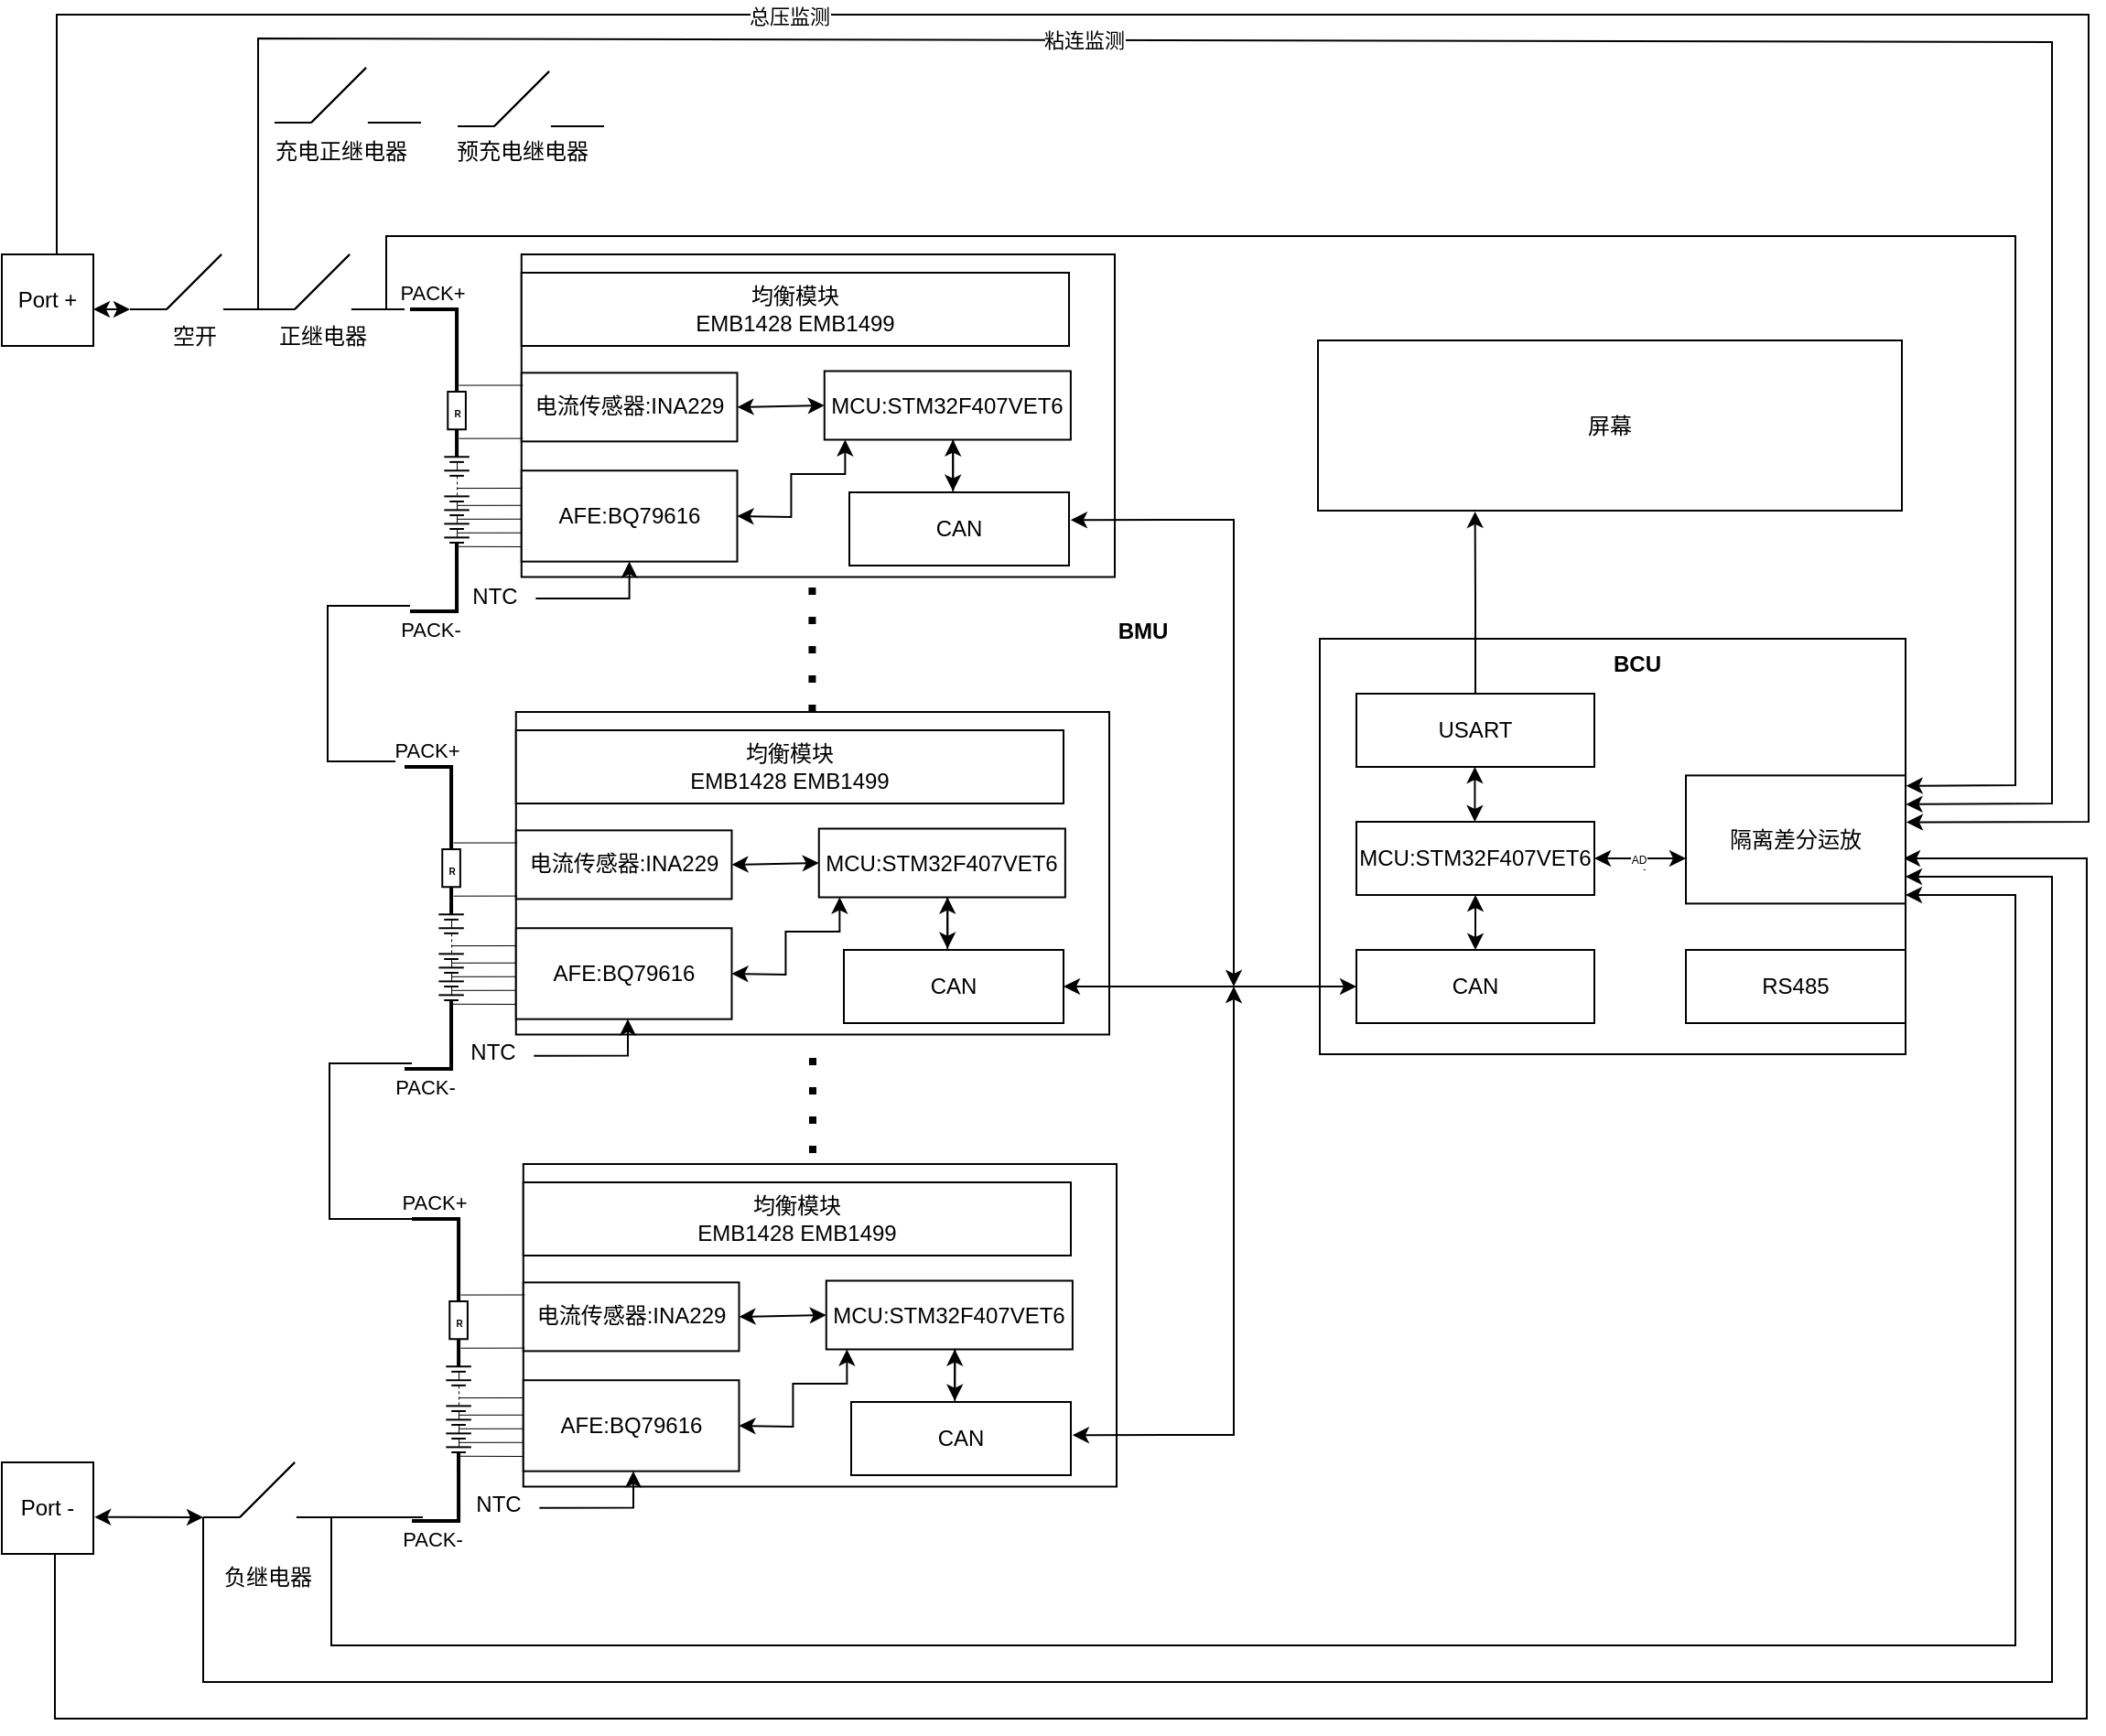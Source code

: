 <mxfile version="24.2.3" type="github">
  <diagram name="第 1 页" id="3flDMspyzysU2a9ugg71">
    <mxGraphModel dx="890" dy="488" grid="1" gridSize="1" guides="1" tooltips="1" connect="1" arrows="1" fold="1" page="1" pageScale="1" pageWidth="1169" pageHeight="827" math="0" shadow="0">
      <root>
        <mxCell id="0" />
        <mxCell id="1" parent="0" />
        <mxCell id="YwXC6KfsLL3C1h-GfCdH-2" value="&lt;div&gt;&lt;br&gt;&lt;/div&gt;&lt;div&gt;&lt;br&gt;&lt;/div&gt;" style="rounded=0;whiteSpace=wrap;html=1;container=0;" parent="1" vertex="1">
          <mxGeometry x="720" y="440" width="320" height="227" as="geometry" />
        </mxCell>
        <mxCell id="YwXC6KfsLL3C1h-GfCdH-6" value="MCU:STM32F407VET6" style="rounded=0;whiteSpace=wrap;html=1;container=0;" parent="1" vertex="1">
          <mxGeometry x="740" y="540" width="130" height="40" as="geometry" />
        </mxCell>
        <mxCell id="YwXC6KfsLL3C1h-GfCdH-11" value="&lt;b&gt;BCU&lt;/b&gt;" style="text;html=1;align=center;verticalAlign=middle;resizable=0;points=[];autosize=1;strokeColor=none;fillColor=none;container=0;" parent="1" vertex="1">
          <mxGeometry x="870.004" y="440.002" width="45" height="27" as="geometry" />
        </mxCell>
        <mxCell id="YwXC6KfsLL3C1h-GfCdH-14" value="" style="endArrow=classic;startArrow=classic;html=1;rounded=0;entryX=0.5;entryY=1;entryDx=0;entryDy=0;exitX=0.5;exitY=0;exitDx=0;exitDy=0;" parent="1" source="YwXC6KfsLL3C1h-GfCdH-17" target="YwXC6KfsLL3C1h-GfCdH-6" edge="1">
          <mxGeometry width="50" height="50" relative="1" as="geometry">
            <mxPoint x="706.858" y="559.495" as="sourcePoint" />
            <mxPoint x="764" y="583" as="targetPoint" />
          </mxGeometry>
        </mxCell>
        <mxCell id="YwXC6KfsLL3C1h-GfCdH-17" value="CAN" style="rounded=0;whiteSpace=wrap;html=1;container=0;" parent="1" vertex="1">
          <mxGeometry x="740" y="610" width="130" height="40" as="geometry" />
        </mxCell>
        <mxCell id="YwXC6KfsLL3C1h-GfCdH-18" value="RS485" style="rounded=0;whiteSpace=wrap;html=1;container=0;" parent="1" vertex="1">
          <mxGeometry x="920" y="610" width="120" height="40" as="geometry" />
        </mxCell>
        <mxCell id="YwXC6KfsLL3C1h-GfCdH-22" value="q" style="endArrow=classic;startArrow=classic;html=1;rounded=0;entryX=1;entryY=0.5;entryDx=0;entryDy=0;exitX=0;exitY=0.5;exitDx=0;exitDy=0;" parent="1" target="YwXC6KfsLL3C1h-GfCdH-6" edge="1">
          <mxGeometry width="50" height="50" relative="1" as="geometry">
            <mxPoint x="920" y="560" as="sourcePoint" />
            <mxPoint x="583" y="553" as="targetPoint" />
          </mxGeometry>
        </mxCell>
        <mxCell id="YwXC6KfsLL3C1h-GfCdH-23" value="&lt;font style=&quot;font-size: 6px;&quot;&gt;AD&lt;/font&gt;" style="edgeLabel;html=1;align=center;verticalAlign=middle;resizable=0;points=[];" parent="YwXC6KfsLL3C1h-GfCdH-22" vertex="1" connectable="0">
          <mxGeometry x="0.049" y="-1" relative="1" as="geometry">
            <mxPoint as="offset" />
          </mxGeometry>
        </mxCell>
        <mxCell id="YwXC6KfsLL3C1h-GfCdH-128" value="" style="endArrow=none;dashed=1;html=1;dashPattern=1 3;strokeWidth=4;rounded=0;" parent="1" edge="1">
          <mxGeometry width="50" height="50" relative="1" as="geometry">
            <mxPoint x="443" y="737" as="sourcePoint" />
            <mxPoint x="443" y="667" as="targetPoint" />
          </mxGeometry>
        </mxCell>
        <mxCell id="YwXC6KfsLL3C1h-GfCdH-129" value="" style="endArrow=none;dashed=1;html=1;dashPattern=1 3;strokeWidth=4;rounded=0;" parent="1" edge="1">
          <mxGeometry width="50" height="50" relative="1" as="geometry">
            <mxPoint x="442.72" y="480" as="sourcePoint" />
            <mxPoint x="442.72" y="410" as="targetPoint" />
            <Array as="points">
              <mxPoint x="442.72" y="410" />
            </Array>
          </mxGeometry>
        </mxCell>
        <mxCell id="YwXC6KfsLL3C1h-GfCdH-178" value="" style="endArrow=none;html=1;rounded=0;" parent="1" edge="1">
          <mxGeometry width="50" height="50" relative="1" as="geometry">
            <mxPoint x="224" y="507" as="sourcePoint" />
            <mxPoint x="223" y="422" as="targetPoint" />
            <Array as="points">
              <mxPoint x="178" y="507" />
              <mxPoint x="178" y="422" />
            </Array>
          </mxGeometry>
        </mxCell>
        <mxCell id="YwXC6KfsLL3C1h-GfCdH-180" value="" style="endArrow=none;html=1;rounded=0;" parent="1" edge="1">
          <mxGeometry width="50" height="50" relative="1" as="geometry">
            <mxPoint x="225" y="757" as="sourcePoint" />
            <mxPoint x="224" y="672" as="targetPoint" />
            <Array as="points">
              <mxPoint x="179" y="757" />
              <mxPoint x="179" y="672" />
            </Array>
          </mxGeometry>
        </mxCell>
        <mxCell id="YwXC6KfsLL3C1h-GfCdH-181" value="" style="group" parent="1" vertex="1" connectable="0">
          <mxGeometry x="140" y="230" width="70" height="30" as="geometry" />
        </mxCell>
        <mxCell id="YwXC6KfsLL3C1h-GfCdH-40" value="" style="endArrow=none;html=1;rounded=0;" parent="YwXC6KfsLL3C1h-GfCdH-181" edge="1">
          <mxGeometry width="50" height="50" relative="1" as="geometry">
            <mxPoint y="30" as="sourcePoint" />
            <mxPoint x="20" y="30" as="targetPoint" />
          </mxGeometry>
        </mxCell>
        <mxCell id="YwXC6KfsLL3C1h-GfCdH-41" value="" style="endArrow=none;html=1;rounded=0;" parent="YwXC6KfsLL3C1h-GfCdH-181" edge="1">
          <mxGeometry width="50" height="50" relative="1" as="geometry">
            <mxPoint x="50.94" y="30" as="sourcePoint" />
            <mxPoint x="80" y="30" as="targetPoint" />
            <Array as="points">
              <mxPoint x="50" y="30" />
            </Array>
          </mxGeometry>
        </mxCell>
        <mxCell id="YwXC6KfsLL3C1h-GfCdH-42" value="" style="endArrow=none;html=1;rounded=0;" parent="YwXC6KfsLL3C1h-GfCdH-181" edge="1">
          <mxGeometry width="50" height="50" relative="1" as="geometry">
            <mxPoint x="20" y="30" as="sourcePoint" />
            <mxPoint x="50" as="targetPoint" />
          </mxGeometry>
        </mxCell>
        <mxCell id="YwXC6KfsLL3C1h-GfCdH-43" value="" style="endArrow=none;html=1;rounded=0;" parent="YwXC6KfsLL3C1h-GfCdH-181" edge="1">
          <mxGeometry width="50" height="50" relative="1" as="geometry">
            <mxPoint x="20" y="30" as="sourcePoint" />
            <mxPoint x="50" as="targetPoint" />
          </mxGeometry>
        </mxCell>
        <mxCell id="YwXC6KfsLL3C1h-GfCdH-182" value="" style="endArrow=none;html=1;rounded=0;" parent="1" edge="1">
          <mxGeometry width="50" height="50" relative="1" as="geometry">
            <mxPoint x="180" y="920" as="sourcePoint" />
            <mxPoint x="230" y="920" as="targetPoint" />
          </mxGeometry>
        </mxCell>
        <mxCell id="YwXC6KfsLL3C1h-GfCdH-184" value="Port -" style="whiteSpace=wrap;html=1;aspect=fixed;" parent="1" vertex="1">
          <mxGeometry y="890" width="50" height="50" as="geometry" />
        </mxCell>
        <mxCell id="YwXC6KfsLL3C1h-GfCdH-186" value="" style="endArrow=classic;startArrow=classic;html=1;rounded=0;entryX=1.012;entryY=0.598;entryDx=0;entryDy=0;entryPerimeter=0;" parent="1" target="YwXC6KfsLL3C1h-GfCdH-184" edge="1">
          <mxGeometry width="50" height="50" relative="1" as="geometry">
            <mxPoint x="110" y="920" as="sourcePoint" />
            <mxPoint x="160" y="870" as="targetPoint" />
          </mxGeometry>
        </mxCell>
        <mxCell id="YwXC6KfsLL3C1h-GfCdH-187" value="Port +" style="whiteSpace=wrap;html=1;aspect=fixed;" parent="1" vertex="1">
          <mxGeometry y="230" width="50" height="50" as="geometry" />
        </mxCell>
        <mxCell id="YwXC6KfsLL3C1h-GfCdH-191" value="" style="group" parent="1" vertex="1" connectable="0">
          <mxGeometry x="110" y="890" width="70" height="30" as="geometry" />
        </mxCell>
        <mxCell id="YwXC6KfsLL3C1h-GfCdH-192" value="" style="endArrow=none;html=1;rounded=0;" parent="YwXC6KfsLL3C1h-GfCdH-191" edge="1">
          <mxGeometry width="50" height="50" relative="1" as="geometry">
            <mxPoint y="30" as="sourcePoint" />
            <mxPoint x="20" y="30" as="targetPoint" />
          </mxGeometry>
        </mxCell>
        <mxCell id="YwXC6KfsLL3C1h-GfCdH-193" value="" style="endArrow=none;html=1;rounded=0;" parent="YwXC6KfsLL3C1h-GfCdH-191" edge="1">
          <mxGeometry width="50" height="50" relative="1" as="geometry">
            <mxPoint x="50.94" y="30" as="sourcePoint" />
            <mxPoint x="70.94" y="30" as="targetPoint" />
            <Array as="points">
              <mxPoint x="50" y="30" />
            </Array>
          </mxGeometry>
        </mxCell>
        <mxCell id="YwXC6KfsLL3C1h-GfCdH-194" value="" style="endArrow=none;html=1;rounded=0;" parent="YwXC6KfsLL3C1h-GfCdH-191" edge="1">
          <mxGeometry width="50" height="50" relative="1" as="geometry">
            <mxPoint x="20" y="30" as="sourcePoint" />
            <mxPoint x="50" as="targetPoint" />
          </mxGeometry>
        </mxCell>
        <mxCell id="YwXC6KfsLL3C1h-GfCdH-195" value="" style="endArrow=none;html=1;rounded=0;" parent="YwXC6KfsLL3C1h-GfCdH-191" edge="1">
          <mxGeometry width="50" height="50" relative="1" as="geometry">
            <mxPoint x="20" y="30" as="sourcePoint" />
            <mxPoint x="50" as="targetPoint" />
          </mxGeometry>
        </mxCell>
        <mxCell id="YwXC6KfsLL3C1h-GfCdH-196" value="" style="group" parent="1" vertex="1" connectable="0">
          <mxGeometry x="70" y="230" width="70" height="30" as="geometry" />
        </mxCell>
        <mxCell id="YwXC6KfsLL3C1h-GfCdH-197" value="" style="endArrow=none;html=1;rounded=0;" parent="YwXC6KfsLL3C1h-GfCdH-196" edge="1">
          <mxGeometry width="50" height="50" relative="1" as="geometry">
            <mxPoint y="30" as="sourcePoint" />
            <mxPoint x="20" y="30" as="targetPoint" />
          </mxGeometry>
        </mxCell>
        <mxCell id="YwXC6KfsLL3C1h-GfCdH-198" value="" style="endArrow=none;html=1;rounded=0;" parent="YwXC6KfsLL3C1h-GfCdH-196" edge="1">
          <mxGeometry width="50" height="50" relative="1" as="geometry">
            <mxPoint x="50.94" y="30" as="sourcePoint" />
            <mxPoint x="70.94" y="30" as="targetPoint" />
            <Array as="points">
              <mxPoint x="50" y="30" />
            </Array>
          </mxGeometry>
        </mxCell>
        <mxCell id="YwXC6KfsLL3C1h-GfCdH-199" value="" style="endArrow=none;html=1;rounded=0;" parent="YwXC6KfsLL3C1h-GfCdH-196" edge="1">
          <mxGeometry width="50" height="50" relative="1" as="geometry">
            <mxPoint x="20" y="30" as="sourcePoint" />
            <mxPoint x="50" as="targetPoint" />
          </mxGeometry>
        </mxCell>
        <mxCell id="YwXC6KfsLL3C1h-GfCdH-200" value="" style="endArrow=none;html=1;rounded=0;" parent="YwXC6KfsLL3C1h-GfCdH-196" edge="1">
          <mxGeometry width="50" height="50" relative="1" as="geometry">
            <mxPoint x="20" y="30" as="sourcePoint" />
            <mxPoint x="50" as="targetPoint" />
          </mxGeometry>
        </mxCell>
        <mxCell id="YwXC6KfsLL3C1h-GfCdH-202" value="" style="endArrow=classic;startArrow=classic;html=1;rounded=0;" parent="1" edge="1">
          <mxGeometry width="50" height="50" relative="1" as="geometry">
            <mxPoint x="50" y="260" as="sourcePoint" />
            <mxPoint x="70" y="260" as="targetPoint" />
          </mxGeometry>
        </mxCell>
        <mxCell id="YwXC6KfsLL3C1h-GfCdH-203" value="空开" style="text;html=1;align=center;verticalAlign=middle;resizable=0;points=[];autosize=1;strokeColor=none;fillColor=none;" parent="1" vertex="1">
          <mxGeometry x="80" y="260" width="50" height="30" as="geometry" />
        </mxCell>
        <mxCell id="YwXC6KfsLL3C1h-GfCdH-204" value="正继电器" style="text;html=1;align=center;verticalAlign=middle;resizable=0;points=[];autosize=1;strokeColor=none;fillColor=none;" parent="1" vertex="1">
          <mxGeometry x="140" y="260" width="70" height="30" as="geometry" />
        </mxCell>
        <mxCell id="YwXC6KfsLL3C1h-GfCdH-205" value="负继电器" style="text;html=1;align=center;verticalAlign=middle;resizable=0;points=[];autosize=1;strokeColor=none;fillColor=none;" parent="1" vertex="1">
          <mxGeometry x="110" y="938" width="70" height="30" as="geometry" />
        </mxCell>
        <mxCell id="YwXC6KfsLL3C1h-GfCdH-214" value="" style="endArrow=classic;html=1;rounded=0;entryX=1;entryY=1;entryDx=0;entryDy=0;" parent="1" edge="1">
          <mxGeometry width="50" height="50" relative="1" as="geometry">
            <mxPoint x="180" y="920" as="sourcePoint" />
            <mxPoint x="1040" y="580" as="targetPoint" />
            <Array as="points">
              <mxPoint x="180" y="990" />
              <mxPoint x="1100" y="990" />
              <mxPoint x="1100" y="580" />
            </Array>
          </mxGeometry>
        </mxCell>
        <mxCell id="YwXC6KfsLL3C1h-GfCdH-215" value="" style="endArrow=classic;html=1;rounded=0;entryX=1;entryY=0.75;entryDx=0;entryDy=0;" parent="1" edge="1">
          <mxGeometry width="50" height="50" relative="1" as="geometry">
            <mxPoint x="110" y="920" as="sourcePoint" />
            <mxPoint x="1040" y="570" as="targetPoint" />
            <Array as="points">
              <mxPoint x="110" y="1010" />
              <mxPoint x="1120" y="1010" />
              <mxPoint x="1120" y="570" />
            </Array>
          </mxGeometry>
        </mxCell>
        <mxCell id="YwXC6KfsLL3C1h-GfCdH-216" value="" style="endArrow=classic;html=1;rounded=0;entryX=1.002;entryY=0.225;entryDx=0;entryDy=0;entryPerimeter=0;" parent="1" target="YwXC6KfsLL3C1h-GfCdH-220" edge="1">
          <mxGeometry width="50" height="50" relative="1" as="geometry">
            <mxPoint x="140" y="260" as="sourcePoint" />
            <mxPoint x="1040" y="530" as="targetPoint" />
            <Array as="points">
              <mxPoint x="140" y="112" />
              <mxPoint x="1120" y="114" />
              <mxPoint x="1120" y="530" />
            </Array>
          </mxGeometry>
        </mxCell>
        <mxCell id="9PwdWkrMTdQScq78v1Cg-4" value="粘连监测" style="edgeLabel;html=1;align=center;verticalAlign=middle;resizable=0;points=[];" vertex="1" connectable="0" parent="YwXC6KfsLL3C1h-GfCdH-216">
          <mxGeometry x="-0.397" y="-1" relative="1" as="geometry">
            <mxPoint x="109" y="-1" as="offset" />
          </mxGeometry>
        </mxCell>
        <mxCell id="YwXC6KfsLL3C1h-GfCdH-217" value="" style="endArrow=classic;html=1;rounded=0;entryX=1.003;entryY=0.081;entryDx=0;entryDy=0;entryPerimeter=0;" parent="1" target="YwXC6KfsLL3C1h-GfCdH-220" edge="1">
          <mxGeometry width="50" height="50" relative="1" as="geometry">
            <mxPoint x="210" y="260" as="sourcePoint" />
            <mxPoint x="1110" y="560" as="targetPoint" />
            <Array as="points">
              <mxPoint x="210" y="220" />
              <mxPoint x="1100" y="220" />
              <mxPoint x="1100" y="520" />
            </Array>
          </mxGeometry>
        </mxCell>
        <mxCell id="YwXC6KfsLL3C1h-GfCdH-218" value="" style="endArrow=classic;html=1;rounded=0;entryX=1.004;entryY=0.365;entryDx=0;entryDy=0;entryPerimeter=0;" parent="1" target="YwXC6KfsLL3C1h-GfCdH-220" edge="1">
          <mxGeometry width="50" height="50" relative="1" as="geometry">
            <mxPoint x="30" y="230" as="sourcePoint" />
            <mxPoint x="1040" y="540" as="targetPoint" />
            <Array as="points">
              <mxPoint x="30" y="99" />
              <mxPoint x="1140" y="99" />
              <mxPoint x="1140" y="540" />
            </Array>
          </mxGeometry>
        </mxCell>
        <mxCell id="9PwdWkrMTdQScq78v1Cg-3" value="总压监测" style="edgeLabel;html=1;align=center;verticalAlign=middle;resizable=0;points=[];" vertex="1" connectable="0" parent="YwXC6KfsLL3C1h-GfCdH-218">
          <mxGeometry x="-0.404" y="-1" relative="1" as="geometry">
            <mxPoint as="offset" />
          </mxGeometry>
        </mxCell>
        <mxCell id="YwXC6KfsLL3C1h-GfCdH-219" value="" style="endArrow=classic;html=1;rounded=0;entryX=1;entryY=0.5;entryDx=0;entryDy=0;" parent="1" edge="1">
          <mxGeometry width="50" height="50" relative="1" as="geometry">
            <mxPoint x="29" y="940" as="sourcePoint" />
            <mxPoint x="1039" y="560" as="targetPoint" />
            <Array as="points">
              <mxPoint x="29" y="1030" />
              <mxPoint x="1139" y="1030" />
              <mxPoint x="1139" y="560" />
            </Array>
          </mxGeometry>
        </mxCell>
        <mxCell id="YwXC6KfsLL3C1h-GfCdH-220" value="隔离差分运放" style="rounded=0;whiteSpace=wrap;html=1;container=0;" parent="1" vertex="1">
          <mxGeometry x="920" y="514.69" width="120" height="70" as="geometry" />
        </mxCell>
        <mxCell id="YwXC6KfsLL3C1h-GfCdH-221" value="USART" style="rounded=0;whiteSpace=wrap;html=1;container=0;" parent="1" vertex="1">
          <mxGeometry x="740" y="470" width="130" height="40" as="geometry" />
        </mxCell>
        <mxCell id="YwXC6KfsLL3C1h-GfCdH-222" value="" style="endArrow=classic;startArrow=classic;html=1;rounded=0;entryX=0.5;entryY=1;entryDx=0;entryDy=0;exitX=0.5;exitY=0;exitDx=0;exitDy=0;" parent="1" edge="1">
          <mxGeometry width="50" height="50" relative="1" as="geometry">
            <mxPoint x="804.71" y="540" as="sourcePoint" />
            <mxPoint x="804.71" y="510" as="targetPoint" />
          </mxGeometry>
        </mxCell>
        <mxCell id="buOV21PmRh0r0QjAweMu-76" value="&lt;b&gt;BMU&lt;/b&gt;" style="text;html=1;align=center;verticalAlign=middle;resizable=0;points=[];autosize=1;strokeColor=none;fillColor=none;container=0;" parent="1" vertex="1">
          <mxGeometry x="600.004" y="422.002" width="46" height="27" as="geometry" />
        </mxCell>
        <mxCell id="YwXC6KfsLL3C1h-GfCdH-230" value="" style="group" parent="1" vertex="1" connectable="0">
          <mxGeometry x="220" y="480" width="385" height="199.81" as="geometry" />
        </mxCell>
        <mxCell id="buOV21PmRh0r0QjAweMu-1" value="&lt;div&gt;&lt;br&gt;&lt;/div&gt;&lt;div&gt;&lt;br&gt;&lt;/div&gt;" style="rounded=0;whiteSpace=wrap;html=1;container=0;" parent="YwXC6KfsLL3C1h-GfCdH-230" vertex="1">
          <mxGeometry x="60.89" width="324.11" height="176.25" as="geometry" />
        </mxCell>
        <mxCell id="buOV21PmRh0r0QjAweMu-4" value="AFE:BQ79616" style="rounded=0;whiteSpace=wrap;html=1;container=0;" parent="YwXC6KfsLL3C1h-GfCdH-230" vertex="1">
          <mxGeometry x="60.893" y="118.125" width="117.857" height="49.688" as="geometry" />
        </mxCell>
        <mxCell id="buOV21PmRh0r0QjAweMu-5" value="电流传感器:INA229" style="rounded=0;whiteSpace=wrap;html=1;container=0;" parent="YwXC6KfsLL3C1h-GfCdH-230" vertex="1">
          <mxGeometry x="60.893" y="64.688" width="117.857" height="37.5" as="geometry" />
        </mxCell>
        <mxCell id="buOV21PmRh0r0QjAweMu-19" style="edgeStyle=orthogonalEdgeStyle;rounded=0;orthogonalLoop=1;jettySize=auto;html=1;entryX=0.5;entryY=0;entryDx=0;entryDy=0;" parent="YwXC6KfsLL3C1h-GfCdH-230" edge="1">
          <mxGeometry relative="1" as="geometry">
            <mxPoint x="296.613" y="101.25" as="sourcePoint" />
            <mxPoint x="296.607" y="129.375" as="targetPoint" />
          </mxGeometry>
        </mxCell>
        <mxCell id="buOV21PmRh0r0QjAweMu-7" value="MCU:STM32F407VET6" style="rounded=0;whiteSpace=wrap;html=1;container=0;" parent="YwXC6KfsLL3C1h-GfCdH-230" vertex="1">
          <mxGeometry x="226.384" y="63.75" width="134.554" height="37.5" as="geometry" />
        </mxCell>
        <mxCell id="buOV21PmRh0r0QjAweMu-18" style="edgeStyle=orthogonalEdgeStyle;rounded=0;orthogonalLoop=1;jettySize=auto;html=1;entryX=0.5;entryY=1;entryDx=0;entryDy=0;" parent="YwXC6KfsLL3C1h-GfCdH-230" edge="1">
          <mxGeometry relative="1" as="geometry">
            <mxPoint x="296.613" y="129.375" as="sourcePoint" />
            <mxPoint x="296.607" y="101.25" as="targetPoint" />
          </mxGeometry>
        </mxCell>
        <mxCell id="buOV21PmRh0r0QjAweMu-12" value="CAN" style="rounded=0;whiteSpace=wrap;html=1;container=0;" parent="YwXC6KfsLL3C1h-GfCdH-230" vertex="1">
          <mxGeometry x="240" y="130" width="120" height="40" as="geometry" />
        </mxCell>
        <mxCell id="buOV21PmRh0r0QjAweMu-26" value="" style="endArrow=classic;startArrow=classic;html=1;rounded=0;exitX=1;exitY=0.5;exitDx=0;exitDy=0;" parent="YwXC6KfsLL3C1h-GfCdH-230" source="buOV21PmRh0r0QjAweMu-4" edge="1">
          <mxGeometry width="50" height="50" relative="1" as="geometry">
            <mxPoint x="188.571" y="148.125" as="sourcePoint" />
            <mxPoint x="237.679" y="101.25" as="targetPoint" />
            <Array as="points">
              <mxPoint x="208.214" y="143.438" />
              <mxPoint x="208.214" y="120" />
              <mxPoint x="237.679" y="120" />
            </Array>
          </mxGeometry>
        </mxCell>
        <mxCell id="buOV21PmRh0r0QjAweMu-28" value="" style="endArrow=classic;startArrow=classic;html=1;rounded=0;entryX=0;entryY=0.5;entryDx=0;entryDy=0;exitX=1;exitY=0.5;exitDx=0;exitDy=0;" parent="YwXC6KfsLL3C1h-GfCdH-230" source="buOV21PmRh0r0QjAweMu-5" target="buOV21PmRh0r0QjAweMu-7" edge="1">
          <mxGeometry width="50" height="50" relative="1" as="geometry">
            <mxPoint x="208.214" y="157.5" as="sourcePoint" />
            <mxPoint x="257.321" y="110.625" as="targetPoint" />
          </mxGeometry>
        </mxCell>
        <mxCell id="buOV21PmRh0r0QjAweMu-29" value="" style="endArrow=none;html=1;rounded=0;" parent="YwXC6KfsLL3C1h-GfCdH-230" edge="1">
          <mxGeometry width="50" height="50" relative="1" as="geometry">
            <mxPoint x="18.661" y="132.188" as="sourcePoint" />
            <mxPoint x="32.411" y="132.188" as="targetPoint" />
          </mxGeometry>
        </mxCell>
        <mxCell id="buOV21PmRh0r0QjAweMu-30" value="" style="endArrow=none;html=1;rounded=0;" parent="YwXC6KfsLL3C1h-GfCdH-230" edge="1">
          <mxGeometry width="50" height="50" relative="1" as="geometry">
            <mxPoint x="21.607" y="135" as="sourcePoint" />
            <mxPoint x="29.464" y="135" as="targetPoint" />
          </mxGeometry>
        </mxCell>
        <mxCell id="buOV21PmRh0r0QjAweMu-31" value="" style="endArrow=none;html=1;rounded=0;" parent="YwXC6KfsLL3C1h-GfCdH-230" edge="1">
          <mxGeometry width="50" height="50" relative="1" as="geometry">
            <mxPoint x="18.661" y="139.688" as="sourcePoint" />
            <mxPoint x="32.411" y="139.688" as="targetPoint" />
          </mxGeometry>
        </mxCell>
        <mxCell id="buOV21PmRh0r0QjAweMu-32" value="" style="endArrow=none;html=1;rounded=0;" parent="YwXC6KfsLL3C1h-GfCdH-230" edge="1">
          <mxGeometry width="50" height="50" relative="1" as="geometry">
            <mxPoint x="21.607" y="142.5" as="sourcePoint" />
            <mxPoint x="29.464" y="142.5" as="targetPoint" />
          </mxGeometry>
        </mxCell>
        <mxCell id="buOV21PmRh0r0QjAweMu-33" value="" style="endArrow=none;html=1;rounded=0;strokeWidth=0.5;" parent="YwXC6KfsLL3C1h-GfCdH-230" edge="1">
          <mxGeometry width="50" height="50" relative="1" as="geometry">
            <mxPoint x="25.536" y="139.688" as="sourcePoint" />
            <mxPoint x="25.536" y="135" as="targetPoint" />
          </mxGeometry>
        </mxCell>
        <mxCell id="buOV21PmRh0r0QjAweMu-35" value="" style="endArrow=none;html=1;rounded=0;" parent="YwXC6KfsLL3C1h-GfCdH-230" edge="1">
          <mxGeometry width="50" height="50" relative="1" as="geometry">
            <mxPoint x="18.661" y="147.188" as="sourcePoint" />
            <mxPoint x="32.411" y="147.188" as="targetPoint" />
          </mxGeometry>
        </mxCell>
        <mxCell id="buOV21PmRh0r0QjAweMu-36" value="" style="endArrow=none;html=1;rounded=0;" parent="YwXC6KfsLL3C1h-GfCdH-230" edge="1">
          <mxGeometry width="50" height="50" relative="1" as="geometry">
            <mxPoint x="21.607" y="150" as="sourcePoint" />
            <mxPoint x="29.464" y="150" as="targetPoint" />
          </mxGeometry>
        </mxCell>
        <mxCell id="buOV21PmRh0r0QjAweMu-37" value="" style="endArrow=none;html=1;rounded=0;strokeWidth=0.5;" parent="YwXC6KfsLL3C1h-GfCdH-230" edge="1">
          <mxGeometry width="50" height="50" relative="1" as="geometry">
            <mxPoint x="25.536" y="147.188" as="sourcePoint" />
            <mxPoint x="25.536" y="142.5" as="targetPoint" />
          </mxGeometry>
        </mxCell>
        <mxCell id="buOV21PmRh0r0QjAweMu-38" value="" style="endArrow=none;html=1;rounded=0;" parent="YwXC6KfsLL3C1h-GfCdH-230" edge="1">
          <mxGeometry width="50" height="50" relative="1" as="geometry">
            <mxPoint x="18.661" y="154.688" as="sourcePoint" />
            <mxPoint x="32.411" y="154.688" as="targetPoint" />
          </mxGeometry>
        </mxCell>
        <mxCell id="buOV21PmRh0r0QjAweMu-39" value="" style="endArrow=none;html=1;rounded=0;" parent="YwXC6KfsLL3C1h-GfCdH-230" edge="1">
          <mxGeometry width="50" height="50" relative="1" as="geometry">
            <mxPoint x="21.607" y="157.5" as="sourcePoint" />
            <mxPoint x="29.464" y="157.5" as="targetPoint" />
          </mxGeometry>
        </mxCell>
        <mxCell id="buOV21PmRh0r0QjAweMu-40" value="" style="endArrow=none;html=1;rounded=0;strokeWidth=0.5;" parent="YwXC6KfsLL3C1h-GfCdH-230" edge="1">
          <mxGeometry width="50" height="50" relative="1" as="geometry">
            <mxPoint x="25.536" y="154.688" as="sourcePoint" />
            <mxPoint x="25.536" y="150" as="targetPoint" />
          </mxGeometry>
        </mxCell>
        <mxCell id="buOV21PmRh0r0QjAweMu-48" value="" style="endArrow=none;html=1;rounded=0;" parent="YwXC6KfsLL3C1h-GfCdH-230" edge="1">
          <mxGeometry width="50" height="50" relative="1" as="geometry">
            <mxPoint x="18.661" y="110.625" as="sourcePoint" />
            <mxPoint x="32.411" y="110.625" as="targetPoint" />
          </mxGeometry>
        </mxCell>
        <mxCell id="buOV21PmRh0r0QjAweMu-49" value="" style="endArrow=none;html=1;rounded=0;" parent="YwXC6KfsLL3C1h-GfCdH-230" edge="1">
          <mxGeometry width="50" height="50" relative="1" as="geometry">
            <mxPoint x="21.607" y="113.438" as="sourcePoint" />
            <mxPoint x="29.464" y="113.438" as="targetPoint" />
          </mxGeometry>
        </mxCell>
        <mxCell id="buOV21PmRh0r0QjAweMu-50" value="" style="endArrow=none;html=1;rounded=0;" parent="YwXC6KfsLL3C1h-GfCdH-230" edge="1">
          <mxGeometry width="50" height="50" relative="1" as="geometry">
            <mxPoint x="18.661" y="118.125" as="sourcePoint" />
            <mxPoint x="32.411" y="118.125" as="targetPoint" />
          </mxGeometry>
        </mxCell>
        <mxCell id="buOV21PmRh0r0QjAweMu-51" value="" style="endArrow=none;html=1;rounded=0;" parent="YwXC6KfsLL3C1h-GfCdH-230" edge="1">
          <mxGeometry width="50" height="50" relative="1" as="geometry">
            <mxPoint x="21.607" y="120.938" as="sourcePoint" />
            <mxPoint x="29.464" y="120.938" as="targetPoint" />
          </mxGeometry>
        </mxCell>
        <mxCell id="buOV21PmRh0r0QjAweMu-52" value="" style="endArrow=none;html=1;rounded=0;strokeWidth=0.5;" parent="YwXC6KfsLL3C1h-GfCdH-230" edge="1">
          <mxGeometry width="50" height="50" relative="1" as="geometry">
            <mxPoint x="25.536" y="118.125" as="sourcePoint" />
            <mxPoint x="25.536" y="113.438" as="targetPoint" />
          </mxGeometry>
        </mxCell>
        <mxCell id="buOV21PmRh0r0QjAweMu-53" value="" style="endArrow=none;dashed=1;html=1;strokeWidth=0.5;rounded=0;" parent="YwXC6KfsLL3C1h-GfCdH-230" edge="1">
          <mxGeometry width="50" height="50" relative="1" as="geometry">
            <mxPoint x="25.536" y="120.938" as="sourcePoint" />
            <mxPoint x="25.536" y="132.188" as="targetPoint" />
          </mxGeometry>
        </mxCell>
        <mxCell id="buOV21PmRh0r0QjAweMu-59" value="&lt;font style=&quot;font-size: 5px;&quot;&gt;&lt;b&gt;R&lt;/b&gt;&lt;/font&gt;" style="rounded=0;whiteSpace=wrap;html=1;container=0;" parent="YwXC6KfsLL3C1h-GfCdH-230" vertex="1">
          <mxGeometry x="20.625" y="75" width="9.821" height="20.625" as="geometry" />
        </mxCell>
        <mxCell id="buOV21PmRh0r0QjAweMu-60" value="" style="endArrow=none;html=1;rounded=0;strokeWidth=0.5;entryX=-0.002;entryY=0.928;entryDx=0;entryDy=0;entryPerimeter=0;" parent="YwXC6KfsLL3C1h-GfCdH-230" edge="1">
          <mxGeometry width="50" height="50" relative="1" as="geometry">
            <mxPoint x="25.732" y="157.5" as="sourcePoint" />
            <mxPoint x="60.893" y="159.487" as="targetPoint" />
            <Array as="points">
              <mxPoint x="25.771" y="159.375" />
            </Array>
          </mxGeometry>
        </mxCell>
        <mxCell id="buOV21PmRh0r0QjAweMu-64" value="" style="endArrow=none;html=1;rounded=0;strokeWidth=0.5;entryX=-0.004;entryY=0.574;entryDx=0;entryDy=0;entryPerimeter=0;" parent="YwXC6KfsLL3C1h-GfCdH-230" edge="1">
          <mxGeometry width="50" height="50" relative="1" as="geometry">
            <mxPoint x="25.536" y="151.912" as="sourcePoint" />
            <mxPoint x="60.421" y="151.875" as="targetPoint" />
          </mxGeometry>
        </mxCell>
        <mxCell id="buOV21PmRh0r0QjAweMu-65" value="" style="endArrow=none;html=1;rounded=0;strokeWidth=0.5;entryX=-0.004;entryY=0.574;entryDx=0;entryDy=0;entryPerimeter=0;" parent="YwXC6KfsLL3C1h-GfCdH-230" edge="1">
          <mxGeometry width="50" height="50" relative="1" as="geometry">
            <mxPoint x="25.536" y="144.412" as="sourcePoint" />
            <mxPoint x="60.421" y="144.375" as="targetPoint" />
          </mxGeometry>
        </mxCell>
        <mxCell id="buOV21PmRh0r0QjAweMu-66" value="" style="endArrow=none;html=1;rounded=0;strokeWidth=0.5;entryX=-0.004;entryY=0.574;entryDx=0;entryDy=0;entryPerimeter=0;" parent="YwXC6KfsLL3C1h-GfCdH-230" edge="1">
          <mxGeometry width="50" height="50" relative="1" as="geometry">
            <mxPoint x="25.536" y="136.913" as="sourcePoint" />
            <mxPoint x="60.421" y="136.875" as="targetPoint" />
          </mxGeometry>
        </mxCell>
        <mxCell id="buOV21PmRh0r0QjAweMu-67" value="" style="endArrow=none;html=1;rounded=0;strokeWidth=0.5;entryX=-0.004;entryY=0.574;entryDx=0;entryDy=0;entryPerimeter=0;" parent="YwXC6KfsLL3C1h-GfCdH-230" edge="1">
          <mxGeometry width="50" height="50" relative="1" as="geometry">
            <mxPoint x="25.536" y="127.538" as="sourcePoint" />
            <mxPoint x="60.421" y="127.5" as="targetPoint" />
          </mxGeometry>
        </mxCell>
        <mxCell id="buOV21PmRh0r0QjAweMu-69" value="" style="endArrow=none;html=1;rounded=0;entryX=0.5;entryY=1;entryDx=0;entryDy=0;strokeWidth=2;" parent="YwXC6KfsLL3C1h-GfCdH-230" target="buOV21PmRh0r0QjAweMu-59" edge="1">
          <mxGeometry width="50" height="50" relative="1" as="geometry">
            <mxPoint x="25.536" y="110.625" as="sourcePoint" />
            <mxPoint x="96.25" y="79.688" as="targetPoint" />
          </mxGeometry>
        </mxCell>
        <mxCell id="buOV21PmRh0r0QjAweMu-70" value="" style="endArrow=none;html=1;rounded=0;entryX=0.5;entryY=1;entryDx=0;entryDy=0;strokeWidth=2;" parent="YwXC6KfsLL3C1h-GfCdH-230" edge="1">
          <mxGeometry width="50" height="50" relative="1" as="geometry">
            <mxPoint y="195" as="sourcePoint" />
            <mxPoint x="25.516" y="157.5" as="targetPoint" />
            <Array as="points">
              <mxPoint x="25.536" y="195" />
            </Array>
          </mxGeometry>
        </mxCell>
        <mxCell id="buOV21PmRh0r0QjAweMu-78" value="PACK-" style="edgeLabel;html=1;align=center;verticalAlign=middle;resizable=0;points=[];container=0;" parent="buOV21PmRh0r0QjAweMu-70" vertex="1" connectable="0">
          <mxGeometry x="-0.727" relative="1" as="geometry">
            <mxPoint x="2" y="10" as="offset" />
          </mxGeometry>
        </mxCell>
        <mxCell id="buOV21PmRh0r0QjAweMu-72" value="" style="endArrow=none;html=1;rounded=0;strokeWidth=2;exitX=0.5;exitY=0;exitDx=0;exitDy=0;" parent="YwXC6KfsLL3C1h-GfCdH-230" source="buOV21PmRh0r0QjAweMu-59" edge="1">
          <mxGeometry width="50" height="50" relative="1" as="geometry">
            <mxPoint x="25.536" y="53.438" as="sourcePoint" />
            <mxPoint y="30" as="targetPoint" />
            <Array as="points">
              <mxPoint x="25.536" y="30" />
            </Array>
          </mxGeometry>
        </mxCell>
        <mxCell id="buOV21PmRh0r0QjAweMu-77" value="PACK+" style="edgeLabel;html=1;align=center;verticalAlign=middle;resizable=0;points=[];container=0;" parent="buOV21PmRh0r0QjAweMu-72" vertex="1" connectable="0">
          <mxGeometry x="0.739" relative="1" as="geometry">
            <mxPoint x="3" y="-9" as="offset" />
          </mxGeometry>
        </mxCell>
        <mxCell id="buOV21PmRh0r0QjAweMu-74" value="" style="endArrow=none;html=1;rounded=0;strokeWidth=0.5;entryX=-0.004;entryY=0.574;entryDx=0;entryDy=0;entryPerimeter=0;" parent="YwXC6KfsLL3C1h-GfCdH-230" edge="1">
          <mxGeometry width="50" height="50" relative="1" as="geometry">
            <mxPoint x="26.518" y="71.287" as="sourcePoint" />
            <mxPoint x="61.404" y="71.25" as="targetPoint" />
          </mxGeometry>
        </mxCell>
        <mxCell id="buOV21PmRh0r0QjAweMu-75" value="" style="endArrow=none;html=1;rounded=0;strokeWidth=0.5;entryX=-0.004;entryY=0.574;entryDx=0;entryDy=0;entryPerimeter=0;" parent="YwXC6KfsLL3C1h-GfCdH-230" edge="1">
          <mxGeometry width="50" height="50" relative="1" as="geometry">
            <mxPoint x="26.518" y="100.35" as="sourcePoint" />
            <mxPoint x="61.404" y="100.312" as="targetPoint" />
          </mxGeometry>
        </mxCell>
        <mxCell id="YwXC6KfsLL3C1h-GfCdH-223" value="均衡模块&lt;div&gt;EMB1428 EMB1499&lt;/div&gt;" style="rounded=0;whiteSpace=wrap;html=1;container=0;" parent="YwXC6KfsLL3C1h-GfCdH-230" vertex="1">
          <mxGeometry x="60.89" y="10" width="299.11" height="40" as="geometry" />
        </mxCell>
        <mxCell id="YwXC6KfsLL3C1h-GfCdH-321" style="edgeStyle=orthogonalEdgeStyle;rounded=0;orthogonalLoop=1;jettySize=auto;html=1;entryX=0.5;entryY=1;entryDx=0;entryDy=0;exitX=1.015;exitY=0.556;exitDx=0;exitDy=0;exitPerimeter=0;" parent="YwXC6KfsLL3C1h-GfCdH-230" source="YwXC6KfsLL3C1h-GfCdH-322" edge="1">
          <mxGeometry relative="1" as="geometry">
            <mxPoint x="71" y="187.81" as="sourcePoint" />
            <mxPoint x="122" y="167.81" as="targetPoint" />
            <Array as="points">
              <mxPoint x="122" y="187.81" />
            </Array>
          </mxGeometry>
        </mxCell>
        <mxCell id="YwXC6KfsLL3C1h-GfCdH-322" value="NTC" style="text;html=1;align=center;verticalAlign=middle;resizable=0;points=[];autosize=1;strokeColor=none;fillColor=none;" parent="YwXC6KfsLL3C1h-GfCdH-230" vertex="1">
          <mxGeometry x="26" y="172.81" width="44" height="27" as="geometry" />
        </mxCell>
        <mxCell id="YwXC6KfsLL3C1h-GfCdH-232" value="" style="group" parent="1" vertex="1" connectable="0">
          <mxGeometry x="224" y="727" width="385" height="199.81" as="geometry" />
        </mxCell>
        <mxCell id="YwXC6KfsLL3C1h-GfCdH-233" value="&lt;div&gt;&lt;br&gt;&lt;/div&gt;&lt;div&gt;&lt;br&gt;&lt;/div&gt;" style="rounded=0;whiteSpace=wrap;html=1;container=0;" parent="YwXC6KfsLL3C1h-GfCdH-232" vertex="1">
          <mxGeometry x="60.89" width="324.11" height="176.25" as="geometry" />
        </mxCell>
        <mxCell id="YwXC6KfsLL3C1h-GfCdH-234" value="AFE:BQ79616" style="rounded=0;whiteSpace=wrap;html=1;container=0;" parent="YwXC6KfsLL3C1h-GfCdH-232" vertex="1">
          <mxGeometry x="60.893" y="118.125" width="117.857" height="49.688" as="geometry" />
        </mxCell>
        <mxCell id="YwXC6KfsLL3C1h-GfCdH-235" value="电流传感器:INA229" style="rounded=0;whiteSpace=wrap;html=1;container=0;" parent="YwXC6KfsLL3C1h-GfCdH-232" vertex="1">
          <mxGeometry x="60.893" y="64.688" width="117.857" height="37.5" as="geometry" />
        </mxCell>
        <mxCell id="YwXC6KfsLL3C1h-GfCdH-236" style="edgeStyle=orthogonalEdgeStyle;rounded=0;orthogonalLoop=1;jettySize=auto;html=1;entryX=0.5;entryY=0;entryDx=0;entryDy=0;" parent="YwXC6KfsLL3C1h-GfCdH-232" edge="1">
          <mxGeometry relative="1" as="geometry">
            <mxPoint x="296.613" y="101.25" as="sourcePoint" />
            <mxPoint x="296.607" y="129.375" as="targetPoint" />
          </mxGeometry>
        </mxCell>
        <mxCell id="YwXC6KfsLL3C1h-GfCdH-237" value="MCU:STM32F407VET6" style="rounded=0;whiteSpace=wrap;html=1;container=0;" parent="YwXC6KfsLL3C1h-GfCdH-232" vertex="1">
          <mxGeometry x="226.384" y="63.75" width="134.554" height="37.5" as="geometry" />
        </mxCell>
        <mxCell id="YwXC6KfsLL3C1h-GfCdH-238" style="edgeStyle=orthogonalEdgeStyle;rounded=0;orthogonalLoop=1;jettySize=auto;html=1;entryX=0.5;entryY=1;entryDx=0;entryDy=0;" parent="YwXC6KfsLL3C1h-GfCdH-232" edge="1">
          <mxGeometry relative="1" as="geometry">
            <mxPoint x="296.613" y="129.375" as="sourcePoint" />
            <mxPoint x="296.607" y="101.25" as="targetPoint" />
          </mxGeometry>
        </mxCell>
        <mxCell id="YwXC6KfsLL3C1h-GfCdH-239" value="CAN" style="rounded=0;whiteSpace=wrap;html=1;container=0;" parent="YwXC6KfsLL3C1h-GfCdH-232" vertex="1">
          <mxGeometry x="240" y="130" width="120" height="40" as="geometry" />
        </mxCell>
        <mxCell id="YwXC6KfsLL3C1h-GfCdH-240" value="" style="endArrow=classic;startArrow=classic;html=1;rounded=0;exitX=1;exitY=0.5;exitDx=0;exitDy=0;" parent="YwXC6KfsLL3C1h-GfCdH-232" source="YwXC6KfsLL3C1h-GfCdH-234" edge="1">
          <mxGeometry width="50" height="50" relative="1" as="geometry">
            <mxPoint x="188.571" y="148.125" as="sourcePoint" />
            <mxPoint x="237.679" y="101.25" as="targetPoint" />
            <Array as="points">
              <mxPoint x="208.214" y="143.438" />
              <mxPoint x="208.214" y="120" />
              <mxPoint x="237.679" y="120" />
            </Array>
          </mxGeometry>
        </mxCell>
        <mxCell id="YwXC6KfsLL3C1h-GfCdH-241" value="" style="endArrow=classic;startArrow=classic;html=1;rounded=0;entryX=0;entryY=0.5;entryDx=0;entryDy=0;exitX=1;exitY=0.5;exitDx=0;exitDy=0;" parent="YwXC6KfsLL3C1h-GfCdH-232" source="YwXC6KfsLL3C1h-GfCdH-235" target="YwXC6KfsLL3C1h-GfCdH-237" edge="1">
          <mxGeometry width="50" height="50" relative="1" as="geometry">
            <mxPoint x="208.214" y="157.5" as="sourcePoint" />
            <mxPoint x="257.321" y="110.625" as="targetPoint" />
          </mxGeometry>
        </mxCell>
        <mxCell id="YwXC6KfsLL3C1h-GfCdH-242" value="" style="endArrow=none;html=1;rounded=0;" parent="YwXC6KfsLL3C1h-GfCdH-232" edge="1">
          <mxGeometry width="50" height="50" relative="1" as="geometry">
            <mxPoint x="18.661" y="132.188" as="sourcePoint" />
            <mxPoint x="32.411" y="132.188" as="targetPoint" />
          </mxGeometry>
        </mxCell>
        <mxCell id="YwXC6KfsLL3C1h-GfCdH-243" value="" style="endArrow=none;html=1;rounded=0;" parent="YwXC6KfsLL3C1h-GfCdH-232" edge="1">
          <mxGeometry width="50" height="50" relative="1" as="geometry">
            <mxPoint x="21.607" y="135" as="sourcePoint" />
            <mxPoint x="29.464" y="135" as="targetPoint" />
          </mxGeometry>
        </mxCell>
        <mxCell id="YwXC6KfsLL3C1h-GfCdH-244" value="" style="endArrow=none;html=1;rounded=0;" parent="YwXC6KfsLL3C1h-GfCdH-232" edge="1">
          <mxGeometry width="50" height="50" relative="1" as="geometry">
            <mxPoint x="18.661" y="139.688" as="sourcePoint" />
            <mxPoint x="32.411" y="139.688" as="targetPoint" />
          </mxGeometry>
        </mxCell>
        <mxCell id="YwXC6KfsLL3C1h-GfCdH-245" value="" style="endArrow=none;html=1;rounded=0;" parent="YwXC6KfsLL3C1h-GfCdH-232" edge="1">
          <mxGeometry width="50" height="50" relative="1" as="geometry">
            <mxPoint x="21.607" y="142.5" as="sourcePoint" />
            <mxPoint x="29.464" y="142.5" as="targetPoint" />
          </mxGeometry>
        </mxCell>
        <mxCell id="YwXC6KfsLL3C1h-GfCdH-246" value="" style="endArrow=none;html=1;rounded=0;strokeWidth=0.5;" parent="YwXC6KfsLL3C1h-GfCdH-232" edge="1">
          <mxGeometry width="50" height="50" relative="1" as="geometry">
            <mxPoint x="25.536" y="139.688" as="sourcePoint" />
            <mxPoint x="25.536" y="135" as="targetPoint" />
          </mxGeometry>
        </mxCell>
        <mxCell id="YwXC6KfsLL3C1h-GfCdH-247" value="" style="endArrow=none;html=1;rounded=0;" parent="YwXC6KfsLL3C1h-GfCdH-232" edge="1">
          <mxGeometry width="50" height="50" relative="1" as="geometry">
            <mxPoint x="18.661" y="147.188" as="sourcePoint" />
            <mxPoint x="32.411" y="147.188" as="targetPoint" />
          </mxGeometry>
        </mxCell>
        <mxCell id="YwXC6KfsLL3C1h-GfCdH-248" value="" style="endArrow=none;html=1;rounded=0;" parent="YwXC6KfsLL3C1h-GfCdH-232" edge="1">
          <mxGeometry width="50" height="50" relative="1" as="geometry">
            <mxPoint x="21.607" y="150" as="sourcePoint" />
            <mxPoint x="29.464" y="150" as="targetPoint" />
          </mxGeometry>
        </mxCell>
        <mxCell id="YwXC6KfsLL3C1h-GfCdH-249" value="" style="endArrow=none;html=1;rounded=0;strokeWidth=0.5;" parent="YwXC6KfsLL3C1h-GfCdH-232" edge="1">
          <mxGeometry width="50" height="50" relative="1" as="geometry">
            <mxPoint x="25.536" y="147.188" as="sourcePoint" />
            <mxPoint x="25.536" y="142.5" as="targetPoint" />
          </mxGeometry>
        </mxCell>
        <mxCell id="YwXC6KfsLL3C1h-GfCdH-250" value="" style="endArrow=none;html=1;rounded=0;" parent="YwXC6KfsLL3C1h-GfCdH-232" edge="1">
          <mxGeometry width="50" height="50" relative="1" as="geometry">
            <mxPoint x="18.661" y="154.688" as="sourcePoint" />
            <mxPoint x="32.411" y="154.688" as="targetPoint" />
          </mxGeometry>
        </mxCell>
        <mxCell id="YwXC6KfsLL3C1h-GfCdH-251" value="" style="endArrow=none;html=1;rounded=0;" parent="YwXC6KfsLL3C1h-GfCdH-232" edge="1">
          <mxGeometry width="50" height="50" relative="1" as="geometry">
            <mxPoint x="21.607" y="157.5" as="sourcePoint" />
            <mxPoint x="29.464" y="157.5" as="targetPoint" />
          </mxGeometry>
        </mxCell>
        <mxCell id="YwXC6KfsLL3C1h-GfCdH-252" value="" style="endArrow=none;html=1;rounded=0;strokeWidth=0.5;" parent="YwXC6KfsLL3C1h-GfCdH-232" edge="1">
          <mxGeometry width="50" height="50" relative="1" as="geometry">
            <mxPoint x="25.536" y="154.688" as="sourcePoint" />
            <mxPoint x="25.536" y="150" as="targetPoint" />
          </mxGeometry>
        </mxCell>
        <mxCell id="YwXC6KfsLL3C1h-GfCdH-253" value="" style="endArrow=none;html=1;rounded=0;" parent="YwXC6KfsLL3C1h-GfCdH-232" edge="1">
          <mxGeometry width="50" height="50" relative="1" as="geometry">
            <mxPoint x="18.661" y="110.625" as="sourcePoint" />
            <mxPoint x="32.411" y="110.625" as="targetPoint" />
          </mxGeometry>
        </mxCell>
        <mxCell id="YwXC6KfsLL3C1h-GfCdH-254" value="" style="endArrow=none;html=1;rounded=0;" parent="YwXC6KfsLL3C1h-GfCdH-232" edge="1">
          <mxGeometry width="50" height="50" relative="1" as="geometry">
            <mxPoint x="21.607" y="113.438" as="sourcePoint" />
            <mxPoint x="29.464" y="113.438" as="targetPoint" />
          </mxGeometry>
        </mxCell>
        <mxCell id="YwXC6KfsLL3C1h-GfCdH-255" value="" style="endArrow=none;html=1;rounded=0;" parent="YwXC6KfsLL3C1h-GfCdH-232" edge="1">
          <mxGeometry width="50" height="50" relative="1" as="geometry">
            <mxPoint x="18.661" y="118.125" as="sourcePoint" />
            <mxPoint x="32.411" y="118.125" as="targetPoint" />
          </mxGeometry>
        </mxCell>
        <mxCell id="YwXC6KfsLL3C1h-GfCdH-256" value="" style="endArrow=none;html=1;rounded=0;" parent="YwXC6KfsLL3C1h-GfCdH-232" edge="1">
          <mxGeometry width="50" height="50" relative="1" as="geometry">
            <mxPoint x="21.607" y="120.938" as="sourcePoint" />
            <mxPoint x="29.464" y="120.938" as="targetPoint" />
          </mxGeometry>
        </mxCell>
        <mxCell id="YwXC6KfsLL3C1h-GfCdH-257" value="" style="endArrow=none;html=1;rounded=0;strokeWidth=0.5;" parent="YwXC6KfsLL3C1h-GfCdH-232" edge="1">
          <mxGeometry width="50" height="50" relative="1" as="geometry">
            <mxPoint x="25.536" y="118.125" as="sourcePoint" />
            <mxPoint x="25.536" y="113.438" as="targetPoint" />
          </mxGeometry>
        </mxCell>
        <mxCell id="YwXC6KfsLL3C1h-GfCdH-258" value="" style="endArrow=none;dashed=1;html=1;strokeWidth=0.5;rounded=0;" parent="YwXC6KfsLL3C1h-GfCdH-232" edge="1">
          <mxGeometry width="50" height="50" relative="1" as="geometry">
            <mxPoint x="25.536" y="120.938" as="sourcePoint" />
            <mxPoint x="25.536" y="132.188" as="targetPoint" />
          </mxGeometry>
        </mxCell>
        <mxCell id="YwXC6KfsLL3C1h-GfCdH-259" value="&lt;font style=&quot;font-size: 5px;&quot;&gt;&lt;b&gt;R&lt;/b&gt;&lt;/font&gt;" style="rounded=0;whiteSpace=wrap;html=1;container=0;" parent="YwXC6KfsLL3C1h-GfCdH-232" vertex="1">
          <mxGeometry x="20.625" y="75" width="9.821" height="20.625" as="geometry" />
        </mxCell>
        <mxCell id="YwXC6KfsLL3C1h-GfCdH-260" value="" style="endArrow=none;html=1;rounded=0;strokeWidth=0.5;entryX=-0.002;entryY=0.928;entryDx=0;entryDy=0;entryPerimeter=0;" parent="YwXC6KfsLL3C1h-GfCdH-232" edge="1">
          <mxGeometry width="50" height="50" relative="1" as="geometry">
            <mxPoint x="25.732" y="157.5" as="sourcePoint" />
            <mxPoint x="60.893" y="159.487" as="targetPoint" />
            <Array as="points">
              <mxPoint x="25.771" y="159.375" />
            </Array>
          </mxGeometry>
        </mxCell>
        <mxCell id="YwXC6KfsLL3C1h-GfCdH-261" value="" style="endArrow=none;html=1;rounded=0;strokeWidth=0.5;entryX=-0.004;entryY=0.574;entryDx=0;entryDy=0;entryPerimeter=0;" parent="YwXC6KfsLL3C1h-GfCdH-232" edge="1">
          <mxGeometry width="50" height="50" relative="1" as="geometry">
            <mxPoint x="25.536" y="151.912" as="sourcePoint" />
            <mxPoint x="60.421" y="151.875" as="targetPoint" />
          </mxGeometry>
        </mxCell>
        <mxCell id="YwXC6KfsLL3C1h-GfCdH-262" value="" style="endArrow=none;html=1;rounded=0;strokeWidth=0.5;entryX=-0.004;entryY=0.574;entryDx=0;entryDy=0;entryPerimeter=0;" parent="YwXC6KfsLL3C1h-GfCdH-232" edge="1">
          <mxGeometry width="50" height="50" relative="1" as="geometry">
            <mxPoint x="25.536" y="144.412" as="sourcePoint" />
            <mxPoint x="60.421" y="144.375" as="targetPoint" />
          </mxGeometry>
        </mxCell>
        <mxCell id="YwXC6KfsLL3C1h-GfCdH-263" value="" style="endArrow=none;html=1;rounded=0;strokeWidth=0.5;entryX=-0.004;entryY=0.574;entryDx=0;entryDy=0;entryPerimeter=0;" parent="YwXC6KfsLL3C1h-GfCdH-232" edge="1">
          <mxGeometry width="50" height="50" relative="1" as="geometry">
            <mxPoint x="25.536" y="136.913" as="sourcePoint" />
            <mxPoint x="60.421" y="136.875" as="targetPoint" />
          </mxGeometry>
        </mxCell>
        <mxCell id="YwXC6KfsLL3C1h-GfCdH-264" value="" style="endArrow=none;html=1;rounded=0;strokeWidth=0.5;entryX=-0.004;entryY=0.574;entryDx=0;entryDy=0;entryPerimeter=0;" parent="YwXC6KfsLL3C1h-GfCdH-232" edge="1">
          <mxGeometry width="50" height="50" relative="1" as="geometry">
            <mxPoint x="25.536" y="127.538" as="sourcePoint" />
            <mxPoint x="60.421" y="127.5" as="targetPoint" />
          </mxGeometry>
        </mxCell>
        <mxCell id="YwXC6KfsLL3C1h-GfCdH-265" value="" style="endArrow=none;html=1;rounded=0;entryX=0.5;entryY=1;entryDx=0;entryDy=0;strokeWidth=2;" parent="YwXC6KfsLL3C1h-GfCdH-232" target="YwXC6KfsLL3C1h-GfCdH-259" edge="1">
          <mxGeometry width="50" height="50" relative="1" as="geometry">
            <mxPoint x="25.536" y="110.625" as="sourcePoint" />
            <mxPoint x="96.25" y="79.688" as="targetPoint" />
          </mxGeometry>
        </mxCell>
        <mxCell id="YwXC6KfsLL3C1h-GfCdH-266" value="" style="endArrow=none;html=1;rounded=0;entryX=0.5;entryY=1;entryDx=0;entryDy=0;strokeWidth=2;" parent="YwXC6KfsLL3C1h-GfCdH-232" edge="1">
          <mxGeometry width="50" height="50" relative="1" as="geometry">
            <mxPoint y="195" as="sourcePoint" />
            <mxPoint x="25.516" y="157.5" as="targetPoint" />
            <Array as="points">
              <mxPoint x="25.536" y="195" />
            </Array>
          </mxGeometry>
        </mxCell>
        <mxCell id="YwXC6KfsLL3C1h-GfCdH-267" value="PACK-" style="edgeLabel;html=1;align=center;verticalAlign=middle;resizable=0;points=[];container=0;" parent="YwXC6KfsLL3C1h-GfCdH-266" vertex="1" connectable="0">
          <mxGeometry x="-0.727" relative="1" as="geometry">
            <mxPoint x="2" y="10" as="offset" />
          </mxGeometry>
        </mxCell>
        <mxCell id="YwXC6KfsLL3C1h-GfCdH-268" value="" style="endArrow=none;html=1;rounded=0;strokeWidth=2;exitX=0.5;exitY=0;exitDx=0;exitDy=0;" parent="YwXC6KfsLL3C1h-GfCdH-232" source="YwXC6KfsLL3C1h-GfCdH-259" edge="1">
          <mxGeometry width="50" height="50" relative="1" as="geometry">
            <mxPoint x="25.536" y="53.438" as="sourcePoint" />
            <mxPoint y="30" as="targetPoint" />
            <Array as="points">
              <mxPoint x="25.536" y="30" />
            </Array>
          </mxGeometry>
        </mxCell>
        <mxCell id="YwXC6KfsLL3C1h-GfCdH-269" value="PACK+" style="edgeLabel;html=1;align=center;verticalAlign=middle;resizable=0;points=[];container=0;" parent="YwXC6KfsLL3C1h-GfCdH-268" vertex="1" connectable="0">
          <mxGeometry x="0.739" relative="1" as="geometry">
            <mxPoint x="3" y="-9" as="offset" />
          </mxGeometry>
        </mxCell>
        <mxCell id="YwXC6KfsLL3C1h-GfCdH-270" value="" style="endArrow=none;html=1;rounded=0;strokeWidth=0.5;entryX=-0.004;entryY=0.574;entryDx=0;entryDy=0;entryPerimeter=0;" parent="YwXC6KfsLL3C1h-GfCdH-232" edge="1">
          <mxGeometry width="50" height="50" relative="1" as="geometry">
            <mxPoint x="26.518" y="71.287" as="sourcePoint" />
            <mxPoint x="61.404" y="71.25" as="targetPoint" />
          </mxGeometry>
        </mxCell>
        <mxCell id="YwXC6KfsLL3C1h-GfCdH-271" value="" style="endArrow=none;html=1;rounded=0;strokeWidth=0.5;entryX=-0.004;entryY=0.574;entryDx=0;entryDy=0;entryPerimeter=0;" parent="YwXC6KfsLL3C1h-GfCdH-232" edge="1">
          <mxGeometry width="50" height="50" relative="1" as="geometry">
            <mxPoint x="26.518" y="100.35" as="sourcePoint" />
            <mxPoint x="61.404" y="100.312" as="targetPoint" />
          </mxGeometry>
        </mxCell>
        <mxCell id="YwXC6KfsLL3C1h-GfCdH-272" value="均衡模块&lt;div&gt;EMB1428 EMB1499&lt;/div&gt;" style="rounded=0;whiteSpace=wrap;html=1;container=0;" parent="YwXC6KfsLL3C1h-GfCdH-232" vertex="1">
          <mxGeometry x="60.89" y="10" width="299.11" height="40" as="geometry" />
        </mxCell>
        <mxCell id="YwXC6KfsLL3C1h-GfCdH-320" value="NTC" style="text;html=1;align=center;verticalAlign=middle;resizable=0;points=[];autosize=1;strokeColor=none;fillColor=none;" parent="YwXC6KfsLL3C1h-GfCdH-232" vertex="1">
          <mxGeometry x="25" y="172.81" width="44" height="27" as="geometry" />
        </mxCell>
        <mxCell id="YwXC6KfsLL3C1h-GfCdH-319" style="edgeStyle=orthogonalEdgeStyle;rounded=0;orthogonalLoop=1;jettySize=auto;html=1;entryX=0.5;entryY=1;entryDx=0;entryDy=0;exitX=1.015;exitY=0.556;exitDx=0;exitDy=0;exitPerimeter=0;" parent="YwXC6KfsLL3C1h-GfCdH-232" source="YwXC6KfsLL3C1h-GfCdH-320" edge="1">
          <mxGeometry relative="1" as="geometry">
            <mxPoint x="70" y="187.81" as="sourcePoint" />
            <mxPoint x="121" y="167.81" as="targetPoint" />
            <Array as="points">
              <mxPoint x="121" y="187.81" />
            </Array>
          </mxGeometry>
        </mxCell>
        <mxCell id="YwXC6KfsLL3C1h-GfCdH-176" value="" style="endArrow=classic;startArrow=classic;html=1;rounded=0;exitX=1;exitY=0.5;exitDx=0;exitDy=0;" parent="1" edge="1">
          <mxGeometry width="50" height="50" relative="1" as="geometry">
            <mxPoint x="584.938" y="875.125" as="sourcePoint" />
            <mxPoint x="673" y="630" as="targetPoint" />
            <Array as="points">
              <mxPoint x="673" y="875" />
            </Array>
          </mxGeometry>
        </mxCell>
        <mxCell id="YwXC6KfsLL3C1h-GfCdH-85" value="" style="endArrow=classic;startArrow=classic;html=1;rounded=0;exitX=1;exitY=0.5;exitDx=0;exitDy=0;entryX=0;entryY=0.5;entryDx=0;entryDy=0;" parent="1" source="buOV21PmRh0r0QjAweMu-12" target="YwXC6KfsLL3C1h-GfCdH-17" edge="1">
          <mxGeometry width="50" height="50" relative="1" as="geometry">
            <mxPoint x="403" y="647" as="sourcePoint" />
            <mxPoint x="453" y="597" as="targetPoint" />
          </mxGeometry>
        </mxCell>
        <mxCell id="YwXC6KfsLL3C1h-GfCdH-274" value="" style="group" parent="1" vertex="1" connectable="0">
          <mxGeometry x="223" y="230" width="385" height="200" as="geometry" />
        </mxCell>
        <mxCell id="YwXC6KfsLL3C1h-GfCdH-275" value="&lt;div&gt;&lt;br&gt;&lt;/div&gt;&lt;div&gt;&lt;br&gt;&lt;/div&gt;" style="rounded=0;whiteSpace=wrap;html=1;container=0;" parent="YwXC6KfsLL3C1h-GfCdH-274" vertex="1">
          <mxGeometry x="60.89" width="324.11" height="176.25" as="geometry" />
        </mxCell>
        <mxCell id="YwXC6KfsLL3C1h-GfCdH-276" value="AFE:BQ79616" style="rounded=0;whiteSpace=wrap;html=1;container=0;" parent="YwXC6KfsLL3C1h-GfCdH-274" vertex="1">
          <mxGeometry x="60.893" y="118.125" width="117.857" height="49.688" as="geometry" />
        </mxCell>
        <mxCell id="YwXC6KfsLL3C1h-GfCdH-277" value="电流传感器:INA229" style="rounded=0;whiteSpace=wrap;html=1;container=0;" parent="YwXC6KfsLL3C1h-GfCdH-274" vertex="1">
          <mxGeometry x="60.893" y="64.688" width="117.857" height="37.5" as="geometry" />
        </mxCell>
        <mxCell id="YwXC6KfsLL3C1h-GfCdH-278" style="edgeStyle=orthogonalEdgeStyle;rounded=0;orthogonalLoop=1;jettySize=auto;html=1;entryX=0.5;entryY=0;entryDx=0;entryDy=0;" parent="YwXC6KfsLL3C1h-GfCdH-274" edge="1">
          <mxGeometry relative="1" as="geometry">
            <mxPoint x="296.613" y="101.25" as="sourcePoint" />
            <mxPoint x="296.607" y="129.375" as="targetPoint" />
          </mxGeometry>
        </mxCell>
        <mxCell id="YwXC6KfsLL3C1h-GfCdH-279" value="MCU:STM32F407VET6" style="rounded=0;whiteSpace=wrap;html=1;container=0;" parent="YwXC6KfsLL3C1h-GfCdH-274" vertex="1">
          <mxGeometry x="226.384" y="63.75" width="134.554" height="37.5" as="geometry" />
        </mxCell>
        <mxCell id="YwXC6KfsLL3C1h-GfCdH-280" style="edgeStyle=orthogonalEdgeStyle;rounded=0;orthogonalLoop=1;jettySize=auto;html=1;entryX=0.5;entryY=1;entryDx=0;entryDy=0;" parent="YwXC6KfsLL3C1h-GfCdH-274" edge="1">
          <mxGeometry relative="1" as="geometry">
            <mxPoint x="296.613" y="129.375" as="sourcePoint" />
            <mxPoint x="296.607" y="101.25" as="targetPoint" />
          </mxGeometry>
        </mxCell>
        <mxCell id="YwXC6KfsLL3C1h-GfCdH-281" value="CAN" style="rounded=0;whiteSpace=wrap;html=1;container=0;" parent="YwXC6KfsLL3C1h-GfCdH-274" vertex="1">
          <mxGeometry x="240" y="130" width="120" height="40" as="geometry" />
        </mxCell>
        <mxCell id="YwXC6KfsLL3C1h-GfCdH-282" value="" style="endArrow=classic;startArrow=classic;html=1;rounded=0;exitX=1;exitY=0.5;exitDx=0;exitDy=0;" parent="YwXC6KfsLL3C1h-GfCdH-274" source="YwXC6KfsLL3C1h-GfCdH-276" edge="1">
          <mxGeometry width="50" height="50" relative="1" as="geometry">
            <mxPoint x="188.571" y="148.125" as="sourcePoint" />
            <mxPoint x="237.679" y="101.25" as="targetPoint" />
            <Array as="points">
              <mxPoint x="208.214" y="143.438" />
              <mxPoint x="208.214" y="120" />
              <mxPoint x="237.679" y="120" />
            </Array>
          </mxGeometry>
        </mxCell>
        <mxCell id="YwXC6KfsLL3C1h-GfCdH-283" value="" style="endArrow=classic;startArrow=classic;html=1;rounded=0;entryX=0;entryY=0.5;entryDx=0;entryDy=0;exitX=1;exitY=0.5;exitDx=0;exitDy=0;" parent="YwXC6KfsLL3C1h-GfCdH-274" source="YwXC6KfsLL3C1h-GfCdH-277" target="YwXC6KfsLL3C1h-GfCdH-279" edge="1">
          <mxGeometry width="50" height="50" relative="1" as="geometry">
            <mxPoint x="208.214" y="157.5" as="sourcePoint" />
            <mxPoint x="257.321" y="110.625" as="targetPoint" />
          </mxGeometry>
        </mxCell>
        <mxCell id="YwXC6KfsLL3C1h-GfCdH-284" value="" style="endArrow=none;html=1;rounded=0;" parent="YwXC6KfsLL3C1h-GfCdH-274" edge="1">
          <mxGeometry width="50" height="50" relative="1" as="geometry">
            <mxPoint x="18.661" y="132.188" as="sourcePoint" />
            <mxPoint x="32.411" y="132.188" as="targetPoint" />
          </mxGeometry>
        </mxCell>
        <mxCell id="YwXC6KfsLL3C1h-GfCdH-285" value="" style="endArrow=none;html=1;rounded=0;" parent="YwXC6KfsLL3C1h-GfCdH-274" edge="1">
          <mxGeometry width="50" height="50" relative="1" as="geometry">
            <mxPoint x="21.607" y="135" as="sourcePoint" />
            <mxPoint x="29.464" y="135" as="targetPoint" />
          </mxGeometry>
        </mxCell>
        <mxCell id="YwXC6KfsLL3C1h-GfCdH-286" value="" style="endArrow=none;html=1;rounded=0;" parent="YwXC6KfsLL3C1h-GfCdH-274" edge="1">
          <mxGeometry width="50" height="50" relative="1" as="geometry">
            <mxPoint x="18.661" y="139.688" as="sourcePoint" />
            <mxPoint x="32.411" y="139.688" as="targetPoint" />
          </mxGeometry>
        </mxCell>
        <mxCell id="YwXC6KfsLL3C1h-GfCdH-287" value="" style="endArrow=none;html=1;rounded=0;" parent="YwXC6KfsLL3C1h-GfCdH-274" edge="1">
          <mxGeometry width="50" height="50" relative="1" as="geometry">
            <mxPoint x="21.607" y="142.5" as="sourcePoint" />
            <mxPoint x="29.464" y="142.5" as="targetPoint" />
          </mxGeometry>
        </mxCell>
        <mxCell id="YwXC6KfsLL3C1h-GfCdH-288" value="" style="endArrow=none;html=1;rounded=0;strokeWidth=0.5;" parent="YwXC6KfsLL3C1h-GfCdH-274" edge="1">
          <mxGeometry width="50" height="50" relative="1" as="geometry">
            <mxPoint x="25.536" y="139.688" as="sourcePoint" />
            <mxPoint x="25.536" y="135" as="targetPoint" />
          </mxGeometry>
        </mxCell>
        <mxCell id="YwXC6KfsLL3C1h-GfCdH-289" value="" style="endArrow=none;html=1;rounded=0;" parent="YwXC6KfsLL3C1h-GfCdH-274" edge="1">
          <mxGeometry width="50" height="50" relative="1" as="geometry">
            <mxPoint x="18.661" y="147.188" as="sourcePoint" />
            <mxPoint x="32.411" y="147.188" as="targetPoint" />
          </mxGeometry>
        </mxCell>
        <mxCell id="YwXC6KfsLL3C1h-GfCdH-290" value="" style="endArrow=none;html=1;rounded=0;" parent="YwXC6KfsLL3C1h-GfCdH-274" edge="1">
          <mxGeometry width="50" height="50" relative="1" as="geometry">
            <mxPoint x="21.607" y="150" as="sourcePoint" />
            <mxPoint x="29.464" y="150" as="targetPoint" />
          </mxGeometry>
        </mxCell>
        <mxCell id="YwXC6KfsLL3C1h-GfCdH-291" value="" style="endArrow=none;html=1;rounded=0;strokeWidth=0.5;" parent="YwXC6KfsLL3C1h-GfCdH-274" edge="1">
          <mxGeometry width="50" height="50" relative="1" as="geometry">
            <mxPoint x="25.536" y="147.188" as="sourcePoint" />
            <mxPoint x="25.536" y="142.5" as="targetPoint" />
          </mxGeometry>
        </mxCell>
        <mxCell id="YwXC6KfsLL3C1h-GfCdH-292" value="" style="endArrow=none;html=1;rounded=0;" parent="YwXC6KfsLL3C1h-GfCdH-274" edge="1">
          <mxGeometry width="50" height="50" relative="1" as="geometry">
            <mxPoint x="18.661" y="154.688" as="sourcePoint" />
            <mxPoint x="32.411" y="154.688" as="targetPoint" />
          </mxGeometry>
        </mxCell>
        <mxCell id="YwXC6KfsLL3C1h-GfCdH-293" value="" style="endArrow=none;html=1;rounded=0;" parent="YwXC6KfsLL3C1h-GfCdH-274" edge="1">
          <mxGeometry width="50" height="50" relative="1" as="geometry">
            <mxPoint x="21.607" y="157.5" as="sourcePoint" />
            <mxPoint x="29.464" y="157.5" as="targetPoint" />
          </mxGeometry>
        </mxCell>
        <mxCell id="YwXC6KfsLL3C1h-GfCdH-294" value="" style="endArrow=none;html=1;rounded=0;strokeWidth=0.5;" parent="YwXC6KfsLL3C1h-GfCdH-274" edge="1">
          <mxGeometry width="50" height="50" relative="1" as="geometry">
            <mxPoint x="25.536" y="154.688" as="sourcePoint" />
            <mxPoint x="25.536" y="150" as="targetPoint" />
          </mxGeometry>
        </mxCell>
        <mxCell id="YwXC6KfsLL3C1h-GfCdH-295" value="" style="endArrow=none;html=1;rounded=0;" parent="YwXC6KfsLL3C1h-GfCdH-274" edge="1">
          <mxGeometry width="50" height="50" relative="1" as="geometry">
            <mxPoint x="18.661" y="110.625" as="sourcePoint" />
            <mxPoint x="32.411" y="110.625" as="targetPoint" />
          </mxGeometry>
        </mxCell>
        <mxCell id="YwXC6KfsLL3C1h-GfCdH-296" value="" style="endArrow=none;html=1;rounded=0;" parent="YwXC6KfsLL3C1h-GfCdH-274" edge="1">
          <mxGeometry width="50" height="50" relative="1" as="geometry">
            <mxPoint x="21.607" y="113.438" as="sourcePoint" />
            <mxPoint x="29.464" y="113.438" as="targetPoint" />
          </mxGeometry>
        </mxCell>
        <mxCell id="YwXC6KfsLL3C1h-GfCdH-297" value="" style="endArrow=none;html=1;rounded=0;" parent="YwXC6KfsLL3C1h-GfCdH-274" edge="1">
          <mxGeometry width="50" height="50" relative="1" as="geometry">
            <mxPoint x="18.661" y="118.125" as="sourcePoint" />
            <mxPoint x="32.411" y="118.125" as="targetPoint" />
          </mxGeometry>
        </mxCell>
        <mxCell id="YwXC6KfsLL3C1h-GfCdH-298" value="" style="endArrow=none;html=1;rounded=0;" parent="YwXC6KfsLL3C1h-GfCdH-274" edge="1">
          <mxGeometry width="50" height="50" relative="1" as="geometry">
            <mxPoint x="21.607" y="120.938" as="sourcePoint" />
            <mxPoint x="29.464" y="120.938" as="targetPoint" />
          </mxGeometry>
        </mxCell>
        <mxCell id="YwXC6KfsLL3C1h-GfCdH-299" value="" style="endArrow=none;html=1;rounded=0;strokeWidth=0.5;" parent="YwXC6KfsLL3C1h-GfCdH-274" edge="1">
          <mxGeometry width="50" height="50" relative="1" as="geometry">
            <mxPoint x="25.536" y="118.125" as="sourcePoint" />
            <mxPoint x="25.536" y="113.438" as="targetPoint" />
          </mxGeometry>
        </mxCell>
        <mxCell id="YwXC6KfsLL3C1h-GfCdH-300" value="" style="endArrow=none;dashed=1;html=1;strokeWidth=0.5;rounded=0;" parent="YwXC6KfsLL3C1h-GfCdH-274" edge="1">
          <mxGeometry width="50" height="50" relative="1" as="geometry">
            <mxPoint x="25.536" y="120.938" as="sourcePoint" />
            <mxPoint x="25.536" y="132.188" as="targetPoint" />
          </mxGeometry>
        </mxCell>
        <mxCell id="YwXC6KfsLL3C1h-GfCdH-301" value="&lt;font style=&quot;font-size: 5px;&quot;&gt;&lt;b&gt;R&lt;/b&gt;&lt;/font&gt;" style="rounded=0;whiteSpace=wrap;html=1;container=0;" parent="YwXC6KfsLL3C1h-GfCdH-274" vertex="1">
          <mxGeometry x="20.625" y="75" width="9.821" height="20.625" as="geometry" />
        </mxCell>
        <mxCell id="YwXC6KfsLL3C1h-GfCdH-302" value="" style="endArrow=none;html=1;rounded=0;strokeWidth=0.5;entryX=-0.002;entryY=0.928;entryDx=0;entryDy=0;entryPerimeter=0;" parent="YwXC6KfsLL3C1h-GfCdH-274" edge="1">
          <mxGeometry width="50" height="50" relative="1" as="geometry">
            <mxPoint x="25.732" y="157.5" as="sourcePoint" />
            <mxPoint x="60.893" y="159.487" as="targetPoint" />
            <Array as="points">
              <mxPoint x="25.771" y="159.375" />
            </Array>
          </mxGeometry>
        </mxCell>
        <mxCell id="YwXC6KfsLL3C1h-GfCdH-303" value="" style="endArrow=none;html=1;rounded=0;strokeWidth=0.5;entryX=-0.004;entryY=0.574;entryDx=0;entryDy=0;entryPerimeter=0;" parent="YwXC6KfsLL3C1h-GfCdH-274" edge="1">
          <mxGeometry width="50" height="50" relative="1" as="geometry">
            <mxPoint x="25.536" y="151.912" as="sourcePoint" />
            <mxPoint x="60.421" y="151.875" as="targetPoint" />
          </mxGeometry>
        </mxCell>
        <mxCell id="YwXC6KfsLL3C1h-GfCdH-304" value="" style="endArrow=none;html=1;rounded=0;strokeWidth=0.5;entryX=-0.004;entryY=0.574;entryDx=0;entryDy=0;entryPerimeter=0;" parent="YwXC6KfsLL3C1h-GfCdH-274" edge="1">
          <mxGeometry width="50" height="50" relative="1" as="geometry">
            <mxPoint x="25.536" y="144.412" as="sourcePoint" />
            <mxPoint x="60.421" y="144.375" as="targetPoint" />
          </mxGeometry>
        </mxCell>
        <mxCell id="YwXC6KfsLL3C1h-GfCdH-305" value="" style="endArrow=none;html=1;rounded=0;strokeWidth=0.5;entryX=-0.004;entryY=0.574;entryDx=0;entryDy=0;entryPerimeter=0;" parent="YwXC6KfsLL3C1h-GfCdH-274" edge="1">
          <mxGeometry width="50" height="50" relative="1" as="geometry">
            <mxPoint x="25.536" y="136.913" as="sourcePoint" />
            <mxPoint x="60.421" y="136.875" as="targetPoint" />
          </mxGeometry>
        </mxCell>
        <mxCell id="YwXC6KfsLL3C1h-GfCdH-306" value="" style="endArrow=none;html=1;rounded=0;strokeWidth=0.5;entryX=-0.004;entryY=0.574;entryDx=0;entryDy=0;entryPerimeter=0;" parent="YwXC6KfsLL3C1h-GfCdH-274" edge="1">
          <mxGeometry width="50" height="50" relative="1" as="geometry">
            <mxPoint x="25.536" y="127.538" as="sourcePoint" />
            <mxPoint x="60.421" y="127.5" as="targetPoint" />
          </mxGeometry>
        </mxCell>
        <mxCell id="YwXC6KfsLL3C1h-GfCdH-307" value="" style="endArrow=none;html=1;rounded=0;entryX=0.5;entryY=1;entryDx=0;entryDy=0;strokeWidth=2;" parent="YwXC6KfsLL3C1h-GfCdH-274" target="YwXC6KfsLL3C1h-GfCdH-301" edge="1">
          <mxGeometry width="50" height="50" relative="1" as="geometry">
            <mxPoint x="25.536" y="110.625" as="sourcePoint" />
            <mxPoint x="96.25" y="79.688" as="targetPoint" />
          </mxGeometry>
        </mxCell>
        <mxCell id="YwXC6KfsLL3C1h-GfCdH-308" value="" style="endArrow=none;html=1;rounded=0;entryX=0.5;entryY=1;entryDx=0;entryDy=0;strokeWidth=2;" parent="YwXC6KfsLL3C1h-GfCdH-274" edge="1">
          <mxGeometry width="50" height="50" relative="1" as="geometry">
            <mxPoint y="195" as="sourcePoint" />
            <mxPoint x="25.516" y="157.5" as="targetPoint" />
            <Array as="points">
              <mxPoint x="25.536" y="195" />
            </Array>
          </mxGeometry>
        </mxCell>
        <mxCell id="YwXC6KfsLL3C1h-GfCdH-309" value="PACK-" style="edgeLabel;html=1;align=center;verticalAlign=middle;resizable=0;points=[];container=0;" parent="YwXC6KfsLL3C1h-GfCdH-308" vertex="1" connectable="0">
          <mxGeometry x="-0.727" relative="1" as="geometry">
            <mxPoint x="2" y="10" as="offset" />
          </mxGeometry>
        </mxCell>
        <mxCell id="YwXC6KfsLL3C1h-GfCdH-310" value="" style="endArrow=none;html=1;rounded=0;strokeWidth=2;exitX=0.5;exitY=0;exitDx=0;exitDy=0;" parent="YwXC6KfsLL3C1h-GfCdH-274" source="YwXC6KfsLL3C1h-GfCdH-301" edge="1">
          <mxGeometry width="50" height="50" relative="1" as="geometry">
            <mxPoint x="25.536" y="53.438" as="sourcePoint" />
            <mxPoint y="30" as="targetPoint" />
            <Array as="points">
              <mxPoint x="25.536" y="30" />
            </Array>
          </mxGeometry>
        </mxCell>
        <mxCell id="YwXC6KfsLL3C1h-GfCdH-311" value="PACK+" style="edgeLabel;html=1;align=center;verticalAlign=middle;resizable=0;points=[];container=0;" parent="YwXC6KfsLL3C1h-GfCdH-310" vertex="1" connectable="0">
          <mxGeometry x="0.739" relative="1" as="geometry">
            <mxPoint x="3" y="-9" as="offset" />
          </mxGeometry>
        </mxCell>
        <mxCell id="YwXC6KfsLL3C1h-GfCdH-312" value="" style="endArrow=none;html=1;rounded=0;strokeWidth=0.5;entryX=-0.004;entryY=0.574;entryDx=0;entryDy=0;entryPerimeter=0;" parent="YwXC6KfsLL3C1h-GfCdH-274" edge="1">
          <mxGeometry width="50" height="50" relative="1" as="geometry">
            <mxPoint x="26.518" y="71.287" as="sourcePoint" />
            <mxPoint x="61.404" y="71.25" as="targetPoint" />
          </mxGeometry>
        </mxCell>
        <mxCell id="YwXC6KfsLL3C1h-GfCdH-313" value="" style="endArrow=none;html=1;rounded=0;strokeWidth=0.5;entryX=-0.004;entryY=0.574;entryDx=0;entryDy=0;entryPerimeter=0;" parent="YwXC6KfsLL3C1h-GfCdH-274" edge="1">
          <mxGeometry width="50" height="50" relative="1" as="geometry">
            <mxPoint x="26.518" y="100.35" as="sourcePoint" />
            <mxPoint x="61.404" y="100.312" as="targetPoint" />
          </mxGeometry>
        </mxCell>
        <mxCell id="YwXC6KfsLL3C1h-GfCdH-314" value="均衡模块&lt;div&gt;EMB1428 EMB1499&lt;/div&gt;" style="rounded=0;whiteSpace=wrap;html=1;container=0;" parent="YwXC6KfsLL3C1h-GfCdH-274" vertex="1">
          <mxGeometry x="60.89" y="10" width="299.11" height="40" as="geometry" />
        </mxCell>
        <mxCell id="YwXC6KfsLL3C1h-GfCdH-318" style="edgeStyle=orthogonalEdgeStyle;rounded=0;orthogonalLoop=1;jettySize=auto;html=1;entryX=0.5;entryY=1;entryDx=0;entryDy=0;exitX=1.015;exitY=0.556;exitDx=0;exitDy=0;exitPerimeter=0;" parent="YwXC6KfsLL3C1h-GfCdH-274" source="YwXC6KfsLL3C1h-GfCdH-316" target="YwXC6KfsLL3C1h-GfCdH-276" edge="1">
          <mxGeometry relative="1" as="geometry">
            <mxPoint x="69" y="188" as="sourcePoint" />
            <Array as="points">
              <mxPoint x="120" y="188" />
            </Array>
          </mxGeometry>
        </mxCell>
        <mxCell id="YwXC6KfsLL3C1h-GfCdH-316" value="NTC" style="text;html=1;align=center;verticalAlign=middle;resizable=0;points=[];autosize=1;strokeColor=none;fillColor=none;" parent="YwXC6KfsLL3C1h-GfCdH-274" vertex="1">
          <mxGeometry x="24" y="173" width="44" height="27" as="geometry" />
        </mxCell>
        <mxCell id="YwXC6KfsLL3C1h-GfCdH-171" value="" style="endArrow=classic;startArrow=classic;html=1;rounded=0;entryX=1;entryY=0.5;entryDx=0;entryDy=0;" parent="1" edge="1">
          <mxGeometry width="50" height="50" relative="1" as="geometry">
            <mxPoint x="673" y="630" as="sourcePoint" />
            <mxPoint x="583.938" y="375.125" as="targetPoint" />
            <Array as="points">
              <mxPoint x="673" y="375" />
            </Array>
          </mxGeometry>
        </mxCell>
        <mxCell id="msBariXFqh-e0Q-HQh5k-1" value="屏幕" style="rounded=0;whiteSpace=wrap;html=1;container=0;" parent="1" vertex="1">
          <mxGeometry x="719" y="277" width="319" height="93" as="geometry" />
        </mxCell>
        <mxCell id="msBariXFqh-e0Q-HQh5k-2" style="edgeStyle=orthogonalEdgeStyle;rounded=0;orthogonalLoop=1;jettySize=auto;html=1;entryX=0.269;entryY=1.005;entryDx=0;entryDy=0;entryPerimeter=0;" parent="1" source="YwXC6KfsLL3C1h-GfCdH-221" target="msBariXFqh-e0Q-HQh5k-1" edge="1">
          <mxGeometry relative="1" as="geometry" />
        </mxCell>
        <mxCell id="1bAOFcIkA9MAOrhhN-9P-1" value="" style="group" parent="1" vertex="1" connectable="0">
          <mxGeometry x="149" y="128" width="70" height="30" as="geometry" />
        </mxCell>
        <mxCell id="1bAOFcIkA9MAOrhhN-9P-2" value="" style="endArrow=none;html=1;rounded=0;" parent="1bAOFcIkA9MAOrhhN-9P-1" edge="1">
          <mxGeometry width="50" height="50" relative="1" as="geometry">
            <mxPoint y="30" as="sourcePoint" />
            <mxPoint x="20" y="30" as="targetPoint" />
          </mxGeometry>
        </mxCell>
        <mxCell id="1bAOFcIkA9MAOrhhN-9P-3" value="" style="endArrow=none;html=1;rounded=0;" parent="1bAOFcIkA9MAOrhhN-9P-1" edge="1">
          <mxGeometry width="50" height="50" relative="1" as="geometry">
            <mxPoint x="50.94" y="30" as="sourcePoint" />
            <mxPoint x="80" y="30" as="targetPoint" />
            <Array as="points">
              <mxPoint x="50" y="30" />
            </Array>
          </mxGeometry>
        </mxCell>
        <mxCell id="1bAOFcIkA9MAOrhhN-9P-4" value="" style="endArrow=none;html=1;rounded=0;" parent="1bAOFcIkA9MAOrhhN-9P-1" edge="1">
          <mxGeometry width="50" height="50" relative="1" as="geometry">
            <mxPoint x="20" y="30" as="sourcePoint" />
            <mxPoint x="50" as="targetPoint" />
          </mxGeometry>
        </mxCell>
        <mxCell id="1bAOFcIkA9MAOrhhN-9P-5" value="" style="endArrow=none;html=1;rounded=0;" parent="1bAOFcIkA9MAOrhhN-9P-1" edge="1">
          <mxGeometry width="50" height="50" relative="1" as="geometry">
            <mxPoint x="20" y="30" as="sourcePoint" />
            <mxPoint x="50" as="targetPoint" />
          </mxGeometry>
        </mxCell>
        <mxCell id="1bAOFcIkA9MAOrhhN-9P-6" value="充电正继电器" style="text;html=1;align=center;verticalAlign=middle;resizable=0;points=[];autosize=1;strokeColor=none;fillColor=none;" parent="1" vertex="1">
          <mxGeometry x="139" y="160" width="91" height="27" as="geometry" />
        </mxCell>
        <mxCell id="1bAOFcIkA9MAOrhhN-9P-12" value="" style="group" parent="1" vertex="1" connectable="0">
          <mxGeometry x="249" y="130" width="70" height="30" as="geometry" />
        </mxCell>
        <mxCell id="1bAOFcIkA9MAOrhhN-9P-13" value="" style="endArrow=none;html=1;rounded=0;" parent="1bAOFcIkA9MAOrhhN-9P-12" edge="1">
          <mxGeometry width="50" height="50" relative="1" as="geometry">
            <mxPoint y="30" as="sourcePoint" />
            <mxPoint x="20" y="30" as="targetPoint" />
          </mxGeometry>
        </mxCell>
        <mxCell id="1bAOFcIkA9MAOrhhN-9P-14" value="" style="endArrow=none;html=1;rounded=0;" parent="1bAOFcIkA9MAOrhhN-9P-12" edge="1">
          <mxGeometry width="50" height="50" relative="1" as="geometry">
            <mxPoint x="50.94" y="30" as="sourcePoint" />
            <mxPoint x="80" y="30" as="targetPoint" />
            <Array as="points">
              <mxPoint x="50" y="30" />
            </Array>
          </mxGeometry>
        </mxCell>
        <mxCell id="1bAOFcIkA9MAOrhhN-9P-15" value="" style="endArrow=none;html=1;rounded=0;" parent="1bAOFcIkA9MAOrhhN-9P-12" edge="1">
          <mxGeometry width="50" height="50" relative="1" as="geometry">
            <mxPoint x="20" y="30" as="sourcePoint" />
            <mxPoint x="50" as="targetPoint" />
          </mxGeometry>
        </mxCell>
        <mxCell id="1bAOFcIkA9MAOrhhN-9P-16" value="" style="endArrow=none;html=1;rounded=0;" parent="1bAOFcIkA9MAOrhhN-9P-12" edge="1">
          <mxGeometry width="50" height="50" relative="1" as="geometry">
            <mxPoint x="20" y="30" as="sourcePoint" />
            <mxPoint x="50" as="targetPoint" />
          </mxGeometry>
        </mxCell>
        <mxCell id="1bAOFcIkA9MAOrhhN-9P-17" value="预充电继电器" style="text;html=1;align=center;verticalAlign=middle;resizable=0;points=[];autosize=1;strokeColor=none;fillColor=none;" parent="1" vertex="1">
          <mxGeometry x="238" y="160" width="91" height="27" as="geometry" />
        </mxCell>
      </root>
    </mxGraphModel>
  </diagram>
</mxfile>
